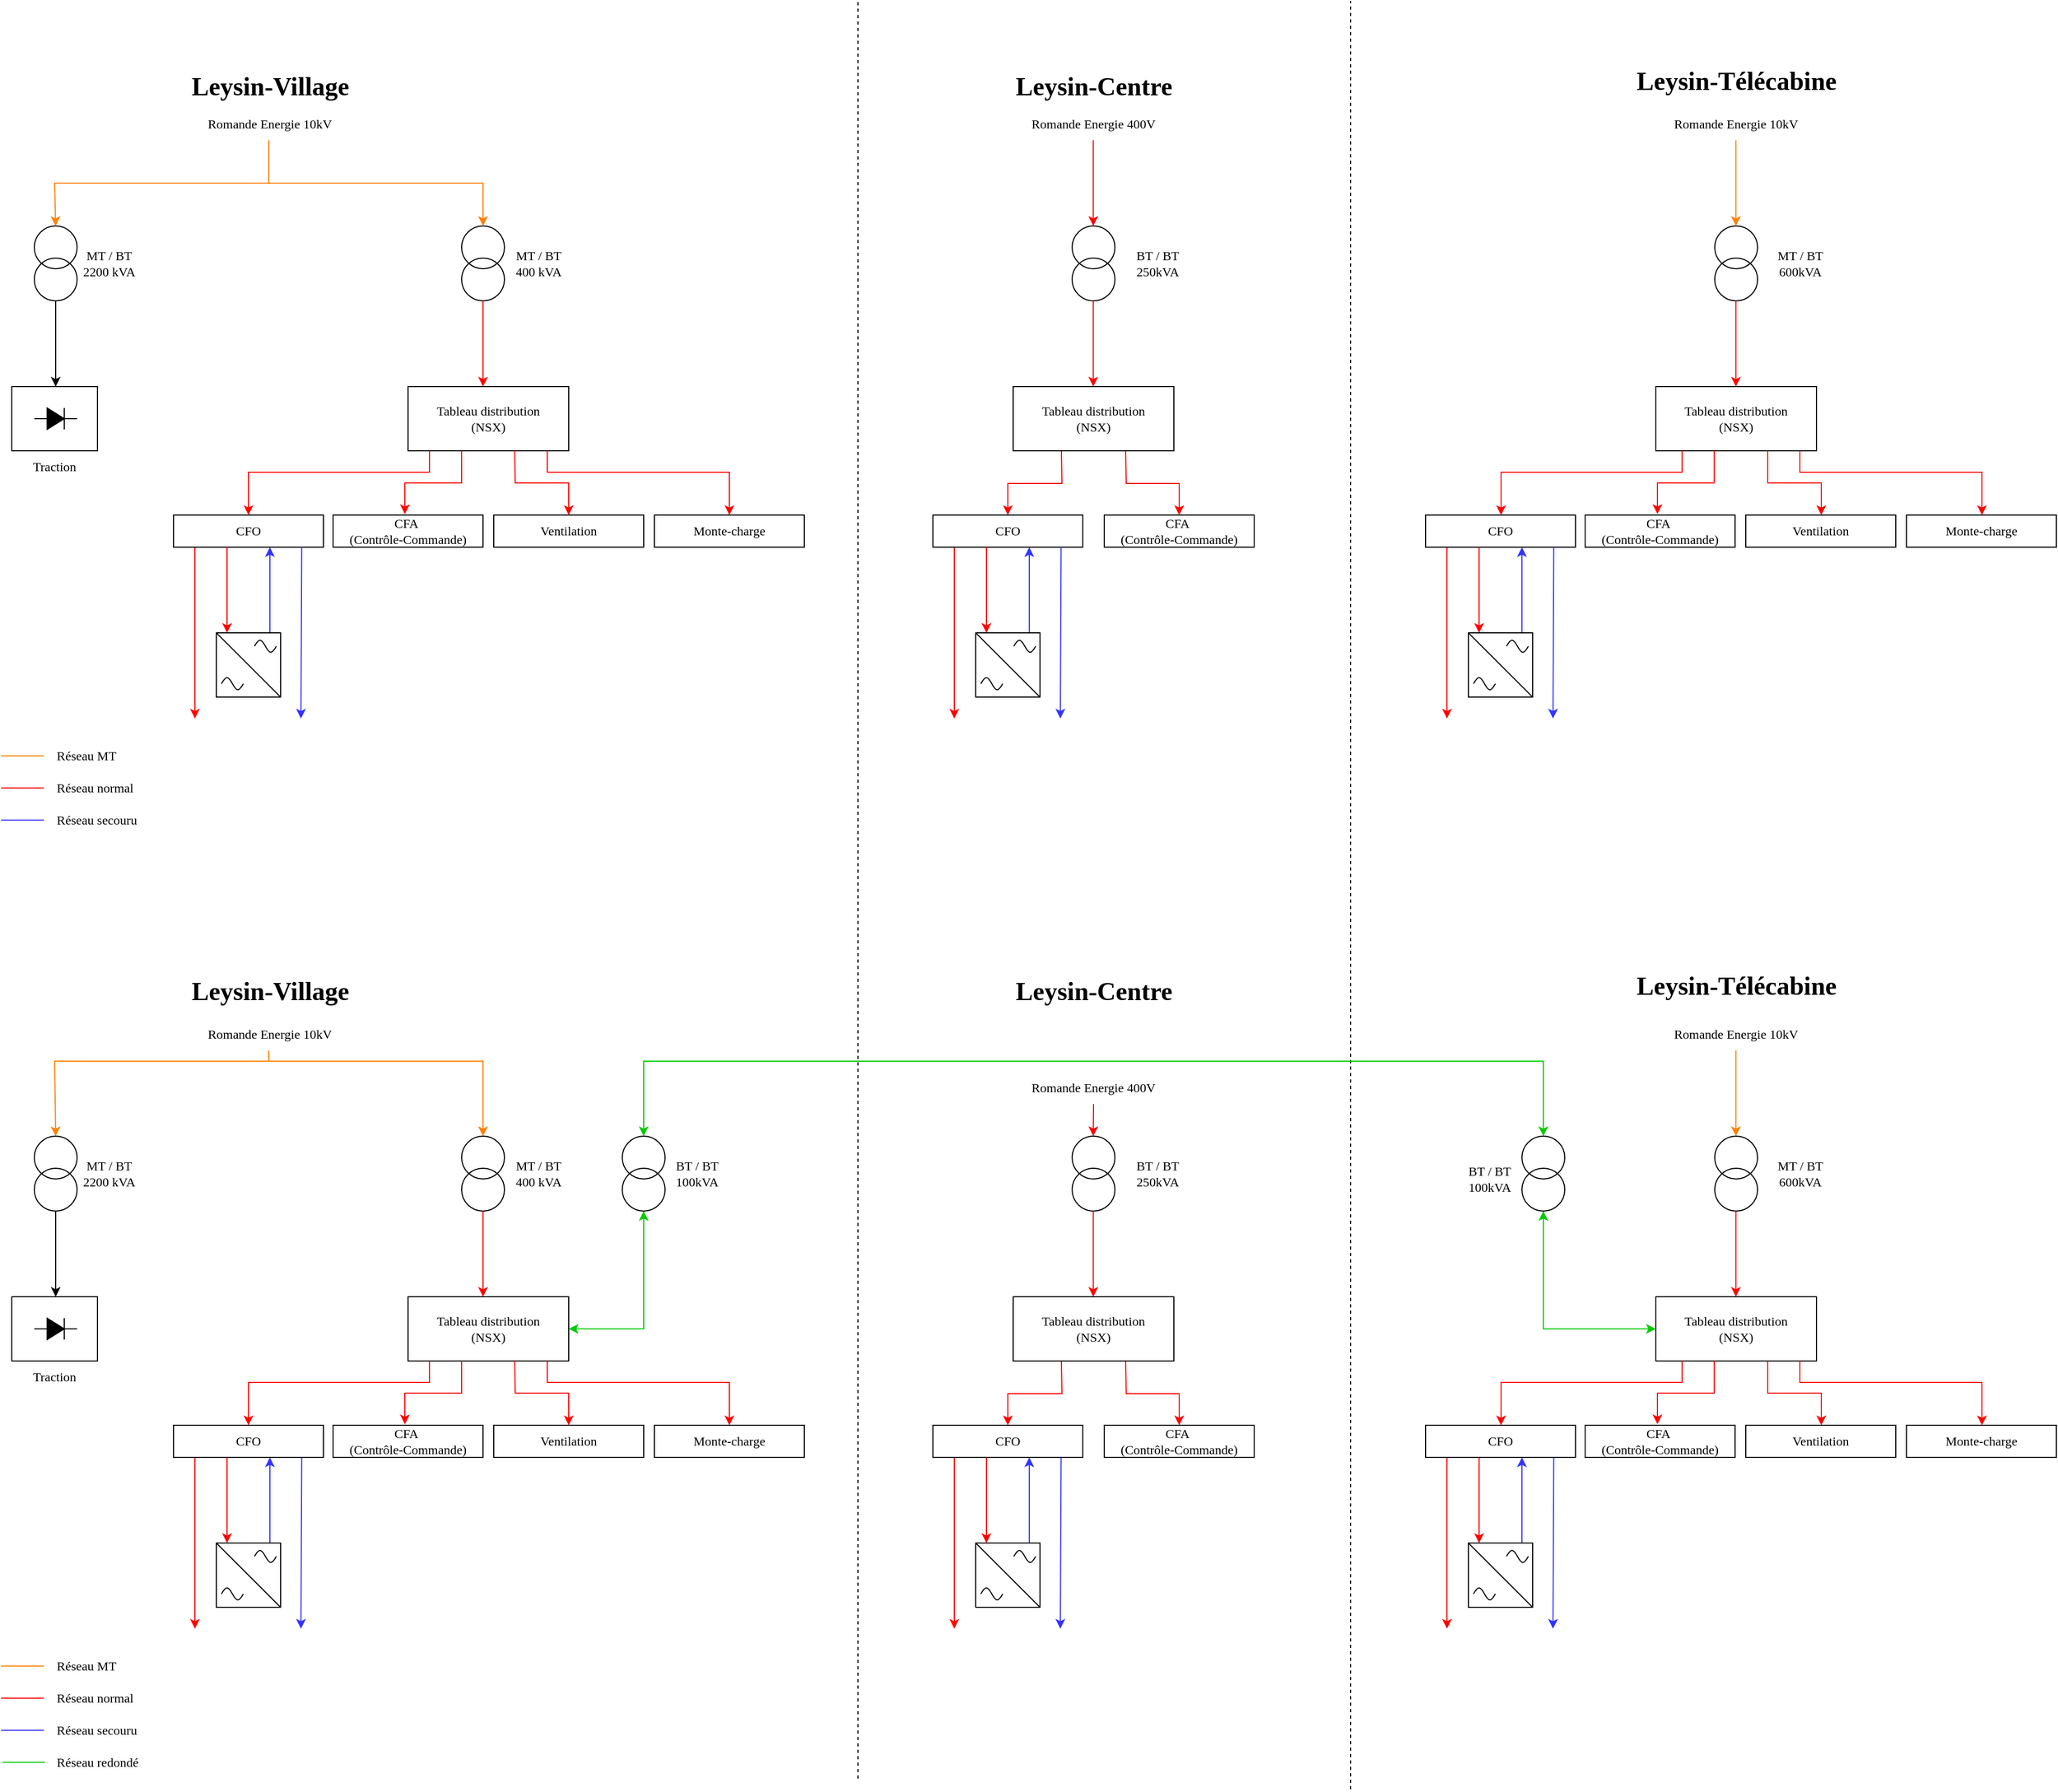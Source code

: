 <mxfile version="28.0.9">
  <diagram name="Page-1" id="7e0a89b8-554c-2b80-1dc8-d5c74ca68de4">
    <mxGraphModel dx="2946" dy="1111" grid="1" gridSize="10" guides="1" tooltips="1" connect="1" arrows="1" fold="1" page="1" pageScale="1" pageWidth="1100" pageHeight="850" background="none" math="0" shadow="0">
      <root>
        <mxCell id="0" />
        <mxCell id="1" parent="0" />
        <mxCell id="WMZSX-UWGRPnT3wiFMgN-6" value="" style="group;fontFamily=Lucida Sans;" parent="1" vertex="1" connectable="0">
          <mxGeometry x="520" y="220" width="30" height="60" as="geometry" />
        </mxCell>
        <mxCell id="WMZSX-UWGRPnT3wiFMgN-16" value="" style="group;fontFamily=Lucida Sans;" parent="WMZSX-UWGRPnT3wiFMgN-6" vertex="1" connectable="0">
          <mxGeometry x="-10" y="-10" width="40" height="70" as="geometry" />
        </mxCell>
        <mxCell id="WMZSX-UWGRPnT3wiFMgN-7" value="" style="ellipse;whiteSpace=wrap;html=1;aspect=fixed;fillColor=none;fontFamily=Lucida Sans;" parent="WMZSX-UWGRPnT3wiFMgN-16" vertex="1">
          <mxGeometry width="40" height="40" as="geometry" />
        </mxCell>
        <mxCell id="WMZSX-UWGRPnT3wiFMgN-8" value="" style="ellipse;whiteSpace=wrap;html=1;aspect=fixed;fillColor=none;fontFamily=Lucida Sans;" parent="WMZSX-UWGRPnT3wiFMgN-16" vertex="1">
          <mxGeometry y="30" width="40" height="40" as="geometry" />
        </mxCell>
        <mxCell id="WMZSX-UWGRPnT3wiFMgN-9" value="Leysin-Village" style="text;strokeColor=none;fillColor=none;html=1;fontSize=24;fontStyle=1;verticalAlign=middle;align=center;fontFamily=Lucida Sans;" parent="1" vertex="1">
          <mxGeometry x="241" y="60" width="180" height="40" as="geometry" />
        </mxCell>
        <mxCell id="WMZSX-UWGRPnT3wiFMgN-10" value="Leysin-Centre" style="text;strokeColor=none;fillColor=none;html=1;fontSize=24;fontStyle=1;verticalAlign=middle;align=center;fontFamily=Lucida Sans;" parent="1" vertex="1">
          <mxGeometry x="1010" y="60" width="180" height="40" as="geometry" />
        </mxCell>
        <mxCell id="WMZSX-UWGRPnT3wiFMgN-11" value="Leysin-Télécabine" style="text;strokeColor=none;fillColor=none;html=1;fontSize=24;fontStyle=1;verticalAlign=middle;align=center;fontFamily=Lucida Sans;" parent="1" vertex="1">
          <mxGeometry x="1580" y="55" width="240" height="40" as="geometry" />
        </mxCell>
        <mxCell id="WMZSX-UWGRPnT3wiFMgN-15" value="" style="endArrow=classic;html=1;rounded=0;strokeColor=#FF8000;fontFamily=Lucida Sans;" parent="1" edge="1">
          <mxGeometry width="50" height="50" relative="1" as="geometry">
            <mxPoint x="330" y="130" as="sourcePoint" />
            <mxPoint x="530" y="210" as="targetPoint" />
            <Array as="points">
              <mxPoint x="330" y="170" />
              <mxPoint x="530" y="170" />
            </Array>
          </mxGeometry>
        </mxCell>
        <mxCell id="WMZSX-UWGRPnT3wiFMgN-17" value="" style="group;fontFamily=Lucida Sans;" parent="1" vertex="1" connectable="0">
          <mxGeometry x="1090" y="220" width="30" height="60" as="geometry" />
        </mxCell>
        <mxCell id="WMZSX-UWGRPnT3wiFMgN-18" value="" style="group;fontFamily=Lucida Sans;" parent="WMZSX-UWGRPnT3wiFMgN-17" vertex="1" connectable="0">
          <mxGeometry x="-10" y="-10" width="40" height="70" as="geometry" />
        </mxCell>
        <mxCell id="WMZSX-UWGRPnT3wiFMgN-19" value="" style="ellipse;whiteSpace=wrap;html=1;aspect=fixed;fillColor=none;fontFamily=Lucida Sans;" parent="WMZSX-UWGRPnT3wiFMgN-18" vertex="1">
          <mxGeometry width="40" height="40" as="geometry" />
        </mxCell>
        <mxCell id="WMZSX-UWGRPnT3wiFMgN-20" value="" style="ellipse;whiteSpace=wrap;html=1;aspect=fixed;fillColor=none;fontFamily=Lucida Sans;" parent="WMZSX-UWGRPnT3wiFMgN-18" vertex="1">
          <mxGeometry y="30" width="40" height="40" as="geometry" />
        </mxCell>
        <mxCell id="WMZSX-UWGRPnT3wiFMgN-21" value="" style="group;fontFamily=Lucida Sans;" parent="1" vertex="1" connectable="0">
          <mxGeometry x="1690" y="220" width="30" height="60" as="geometry" />
        </mxCell>
        <mxCell id="WMZSX-UWGRPnT3wiFMgN-22" value="" style="group;fontFamily=Lucida Sans;" parent="WMZSX-UWGRPnT3wiFMgN-21" vertex="1" connectable="0">
          <mxGeometry x="-10" y="-10" width="40" height="70" as="geometry" />
        </mxCell>
        <mxCell id="WMZSX-UWGRPnT3wiFMgN-23" value="" style="ellipse;whiteSpace=wrap;html=1;aspect=fixed;fillColor=none;fontFamily=Lucida Sans;" parent="WMZSX-UWGRPnT3wiFMgN-22" vertex="1">
          <mxGeometry width="40" height="40" as="geometry" />
        </mxCell>
        <mxCell id="WMZSX-UWGRPnT3wiFMgN-24" value="" style="ellipse;whiteSpace=wrap;html=1;aspect=fixed;fillColor=none;fontFamily=Lucida Sans;" parent="WMZSX-UWGRPnT3wiFMgN-22" vertex="1">
          <mxGeometry y="30" width="40" height="40" as="geometry" />
        </mxCell>
        <mxCell id="WMZSX-UWGRPnT3wiFMgN-25" value="" style="endArrow=classic;html=1;rounded=0;fontColor=#FF0000;strokeColor=#FF0000;fontFamily=Lucida Sans;" parent="1" edge="1">
          <mxGeometry width="50" height="50" relative="1" as="geometry">
            <mxPoint x="1099.76" y="130" as="sourcePoint" />
            <mxPoint x="1099.76" y="210" as="targetPoint" />
          </mxGeometry>
        </mxCell>
        <mxCell id="WMZSX-UWGRPnT3wiFMgN-26" value="" style="endArrow=classic;html=1;rounded=0;strokeColor=#FF8000;fontFamily=Lucida Sans;" parent="1" edge="1">
          <mxGeometry width="50" height="50" relative="1" as="geometry">
            <mxPoint x="1699.76" y="130" as="sourcePoint" />
            <mxPoint x="1699.76" y="210" as="targetPoint" />
          </mxGeometry>
        </mxCell>
        <mxCell id="WMZSX-UWGRPnT3wiFMgN-29" value="&lt;div&gt;MT / BT&lt;/div&gt;&lt;div&gt;400 kVA&lt;/div&gt;" style="text;html=1;align=center;verticalAlign=middle;whiteSpace=wrap;rounded=0;fontFamily=Lucida Sans;" parent="1" vertex="1">
          <mxGeometry x="552" y="230" width="60" height="30" as="geometry" />
        </mxCell>
        <mxCell id="WMZSX-UWGRPnT3wiFMgN-30" value="&lt;div&gt;MT / BT&lt;/div&gt;&lt;div&gt;600kVA&lt;/div&gt;" style="text;html=1;align=center;verticalAlign=middle;whiteSpace=wrap;rounded=0;fontFamily=Lucida Sans;" parent="1" vertex="1">
          <mxGeometry x="1730" y="230" width="60" height="30" as="geometry" />
        </mxCell>
        <mxCell id="WMZSX-UWGRPnT3wiFMgN-31" value="&lt;div&gt;BT / BT&lt;/div&gt;&lt;div&gt;250kVA&lt;/div&gt;" style="text;html=1;align=center;verticalAlign=middle;whiteSpace=wrap;rounded=0;fontFamily=Lucida Sans;" parent="1" vertex="1">
          <mxGeometry x="1130" y="230" width="60" height="30" as="geometry" />
        </mxCell>
        <mxCell id="WMZSX-UWGRPnT3wiFMgN-32" value="" style="endArrow=classic;html=1;rounded=0;fontColor=#FF0000;strokeColor=#FF0000;fontFamily=Lucida Sans;" parent="1" edge="1">
          <mxGeometry width="50" height="50" relative="1" as="geometry">
            <mxPoint x="530" y="280" as="sourcePoint" />
            <mxPoint x="530" y="360" as="targetPoint" />
          </mxGeometry>
        </mxCell>
        <mxCell id="WMZSX-UWGRPnT3wiFMgN-33" value="" style="endArrow=classic;html=1;rounded=0;fontColor=#FF0000;strokeColor=#FF0000;fontFamily=Lucida Sans;" parent="1" edge="1">
          <mxGeometry width="50" height="50" relative="1" as="geometry">
            <mxPoint x="1099.76" y="280" as="sourcePoint" />
            <mxPoint x="1099.76" y="360" as="targetPoint" />
          </mxGeometry>
        </mxCell>
        <mxCell id="WMZSX-UWGRPnT3wiFMgN-34" value="" style="endArrow=classic;html=1;rounded=0;fontColor=#FF0000;strokeColor=#FF0000;fontFamily=Lucida Sans;" parent="1" edge="1">
          <mxGeometry width="50" height="50" relative="1" as="geometry">
            <mxPoint x="1699.76" y="280" as="sourcePoint" />
            <mxPoint x="1699.76" y="360" as="targetPoint" />
          </mxGeometry>
        </mxCell>
        <mxCell id="WMZSX-UWGRPnT3wiFMgN-35" value="&lt;div&gt;Tableau distribution&lt;/div&gt;&lt;div&gt;(NSX)&lt;/div&gt;" style="rounded=0;whiteSpace=wrap;html=1;fontFamily=Lucida Sans;" parent="1" vertex="1">
          <mxGeometry x="460" y="360" width="150" height="60" as="geometry" />
        </mxCell>
        <mxCell id="WMZSX-UWGRPnT3wiFMgN-90" style="edgeStyle=orthogonalEdgeStyle;rounded=0;orthogonalLoop=1;jettySize=auto;html=1;exitX=0.25;exitY=1;exitDx=0;exitDy=0;entryX=0.5;entryY=0;entryDx=0;entryDy=0;strokeColor=#FF0000;fontFamily=Lucida Sans;" parent="1" target="WMZSX-UWGRPnT3wiFMgN-80" edge="1">
          <mxGeometry relative="1" as="geometry">
            <mxPoint x="1070" y="420" as="sourcePoint" />
          </mxGeometry>
        </mxCell>
        <mxCell id="WMZSX-UWGRPnT3wiFMgN-91" style="edgeStyle=orthogonalEdgeStyle;rounded=0;orthogonalLoop=1;jettySize=auto;html=1;exitX=0.75;exitY=1;exitDx=0;exitDy=0;entryX=0.5;entryY=0;entryDx=0;entryDy=0;strokeColor=#FF0000;fontFamily=Lucida Sans;" parent="1" target="WMZSX-UWGRPnT3wiFMgN-81" edge="1">
          <mxGeometry relative="1" as="geometry">
            <mxPoint x="1130" y="420" as="sourcePoint" />
          </mxGeometry>
        </mxCell>
        <mxCell id="WMZSX-UWGRPnT3wiFMgN-38" value="" style="endArrow=classic;html=1;rounded=0;strokeColor=#FF0000;entryX=0.5;entryY=0;entryDx=0;entryDy=0;exitX=0.133;exitY=1;exitDx=0;exitDy=0;exitPerimeter=0;fontFamily=Lucida Sans;" parent="1" source="WMZSX-UWGRPnT3wiFMgN-35" target="WMZSX-UWGRPnT3wiFMgN-42" edge="1">
          <mxGeometry width="50" height="50" relative="1" as="geometry">
            <mxPoint x="460" y="410" as="sourcePoint" />
            <mxPoint x="321" y="480" as="targetPoint" />
            <Array as="points">
              <mxPoint x="480" y="440" />
              <mxPoint x="311" y="440" />
            </Array>
          </mxGeometry>
        </mxCell>
        <mxCell id="WMZSX-UWGRPnT3wiFMgN-39" value="" style="endArrow=classic;html=1;rounded=0;strokeColor=#FF0000;fontFamily=Lucida Sans;" parent="1" edge="1">
          <mxGeometry width="50" height="50" relative="1" as="geometry">
            <mxPoint x="261" y="510" as="sourcePoint" />
            <mxPoint x="261" y="670" as="targetPoint" />
          </mxGeometry>
        </mxCell>
        <mxCell id="WMZSX-UWGRPnT3wiFMgN-42" value="CFO" style="rounded=0;whiteSpace=wrap;html=1;fontFamily=Lucida Sans;" parent="1" vertex="1">
          <mxGeometry x="241" y="480" width="140" height="30" as="geometry" />
        </mxCell>
        <mxCell id="WMZSX-UWGRPnT3wiFMgN-43" value="&lt;div&gt;CFA&amp;nbsp;&lt;/div&gt;&lt;div&gt;(Contrôle-Commande)&lt;/div&gt;" style="rounded=0;whiteSpace=wrap;html=1;fontFamily=Lucida Sans;" parent="1" vertex="1">
          <mxGeometry x="390" y="480" width="140" height="30" as="geometry" />
        </mxCell>
        <mxCell id="WMZSX-UWGRPnT3wiFMgN-45" value="" style="endArrow=classic;html=1;rounded=0;strokeColor=#FF0000;fontFamily=Lucida Sans;" parent="1" edge="1">
          <mxGeometry width="50" height="50" relative="1" as="geometry">
            <mxPoint x="291" y="510" as="sourcePoint" />
            <mxPoint x="291" y="590" as="targetPoint" />
          </mxGeometry>
        </mxCell>
        <mxCell id="WMZSX-UWGRPnT3wiFMgN-46" value="" style="endArrow=classic;html=1;rounded=0;strokeColor=#3333FF;fontFamily=Lucida Sans;" parent="1" edge="1">
          <mxGeometry width="50" height="50" relative="1" as="geometry">
            <mxPoint x="360.71" y="510" as="sourcePoint" />
            <mxPoint x="360" y="670" as="targetPoint" />
          </mxGeometry>
        </mxCell>
        <mxCell id="WMZSX-UWGRPnT3wiFMgN-47" value="" style="endArrow=none;html=1;rounded=0;strokeColor=#3333FF;endFill=0;startArrow=classic;startFill=1;fontFamily=Lucida Sans;" parent="1" edge="1">
          <mxGeometry width="50" height="50" relative="1" as="geometry">
            <mxPoint x="331" y="510" as="sourcePoint" />
            <mxPoint x="331" y="590" as="targetPoint" />
          </mxGeometry>
        </mxCell>
        <mxCell id="WMZSX-UWGRPnT3wiFMgN-60" value="" style="group;fontFamily=Lucida Sans;" parent="1" vertex="1" connectable="0">
          <mxGeometry x="281" y="590" width="60" height="60" as="geometry" />
        </mxCell>
        <mxCell id="WMZSX-UWGRPnT3wiFMgN-50" value="" style="whiteSpace=wrap;html=1;aspect=fixed;fontFamily=Lucida Sans;" parent="WMZSX-UWGRPnT3wiFMgN-60" vertex="1">
          <mxGeometry width="60" height="60" as="geometry" />
        </mxCell>
        <mxCell id="WMZSX-UWGRPnT3wiFMgN-54" value="" style="pointerEvents=1;verticalLabelPosition=bottom;shadow=0;dashed=0;align=center;html=1;verticalAlign=top;shape=mxgraph.electrical.waveforms.sine_wave;fontFamily=Lucida Sans;" parent="WMZSX-UWGRPnT3wiFMgN-60" vertex="1">
          <mxGeometry x="35.6" y="5" width="20.4" height="15" as="geometry" />
        </mxCell>
        <mxCell id="WMZSX-UWGRPnT3wiFMgN-55" value="" style="pointerEvents=1;verticalLabelPosition=bottom;shadow=0;dashed=0;align=center;html=1;verticalAlign=top;shape=mxgraph.electrical.waveforms.sine_wave;fontFamily=Lucida Sans;" parent="WMZSX-UWGRPnT3wiFMgN-60" vertex="1">
          <mxGeometry x="4.8" y="40" width="20.4" height="15" as="geometry" />
        </mxCell>
        <mxCell id="WMZSX-UWGRPnT3wiFMgN-59" value="" style="endArrow=none;html=1;rounded=0;exitX=0;exitY=0;exitDx=0;exitDy=0;entryX=1;entryY=1;entryDx=0;entryDy=0;fontFamily=Lucida Sans;" parent="WMZSX-UWGRPnT3wiFMgN-60" source="WMZSX-UWGRPnT3wiFMgN-50" target="WMZSX-UWGRPnT3wiFMgN-50" edge="1">
          <mxGeometry width="50" height="50" relative="1" as="geometry">
            <mxPoint x="145" y="15" as="sourcePoint" />
            <mxPoint x="170" y="-10" as="targetPoint" />
          </mxGeometry>
        </mxCell>
        <mxCell id="WMZSX-UWGRPnT3wiFMgN-61" value="" style="group;fontFamily=Lucida Sans;" parent="1" vertex="1" connectable="0">
          <mxGeometry x="121" y="220" width="30" height="60" as="geometry" />
        </mxCell>
        <mxCell id="WMZSX-UWGRPnT3wiFMgN-62" value="" style="group;fontFamily=Lucida Sans;" parent="WMZSX-UWGRPnT3wiFMgN-61" vertex="1" connectable="0">
          <mxGeometry x="-10" y="-10" width="40" height="70" as="geometry" />
        </mxCell>
        <mxCell id="WMZSX-UWGRPnT3wiFMgN-63" value="" style="ellipse;whiteSpace=wrap;html=1;aspect=fixed;fillColor=none;fontFamily=Lucida Sans;" parent="WMZSX-UWGRPnT3wiFMgN-62" vertex="1">
          <mxGeometry width="40" height="40" as="geometry" />
        </mxCell>
        <mxCell id="WMZSX-UWGRPnT3wiFMgN-64" value="" style="ellipse;whiteSpace=wrap;html=1;aspect=fixed;fillColor=none;fontFamily=Lucida Sans;" parent="WMZSX-UWGRPnT3wiFMgN-62" vertex="1">
          <mxGeometry y="30" width="40" height="40" as="geometry" />
        </mxCell>
        <mxCell id="WMZSX-UWGRPnT3wiFMgN-67" value="" style="endArrow=classic;html=1;rounded=0;entryX=0.5;entryY=0;entryDx=0;entryDy=0;strokeColor=#FF8000;fontFamily=Lucida Sans;" parent="1" target="WMZSX-UWGRPnT3wiFMgN-63" edge="1">
          <mxGeometry width="50" height="50" relative="1" as="geometry">
            <mxPoint x="330" y="170" as="sourcePoint" />
            <mxPoint x="181" y="210" as="targetPoint" />
            <Array as="points">
              <mxPoint x="130" y="170" />
            </Array>
          </mxGeometry>
        </mxCell>
        <mxCell id="WMZSX-UWGRPnT3wiFMgN-68" value="&lt;div&gt;MT / BT&lt;/div&gt;&lt;div&gt;2200 kVA&lt;/div&gt;" style="text;html=1;align=center;verticalAlign=middle;whiteSpace=wrap;rounded=0;fontFamily=Lucida Sans;" parent="1" vertex="1">
          <mxGeometry x="151" y="230" width="60" height="30" as="geometry" />
        </mxCell>
        <mxCell id="WMZSX-UWGRPnT3wiFMgN-69" value="" style="endArrow=classic;html=1;rounded=0;fontFamily=Lucida Sans;" parent="1" edge="1">
          <mxGeometry width="50" height="50" relative="1" as="geometry">
            <mxPoint x="131" y="280" as="sourcePoint" />
            <mxPoint x="131" y="360" as="targetPoint" />
          </mxGeometry>
        </mxCell>
        <mxCell id="WMZSX-UWGRPnT3wiFMgN-71" value="" style="endArrow=classic;html=1;rounded=0;strokeColor=#FF0000;entryX=0.479;entryY=-0.03;entryDx=0;entryDy=0;entryPerimeter=0;exitX=0.333;exitY=1;exitDx=0;exitDy=0;exitPerimeter=0;fontFamily=Lucida Sans;" parent="1" source="WMZSX-UWGRPnT3wiFMgN-35" target="WMZSX-UWGRPnT3wiFMgN-43" edge="1">
          <mxGeometry width="50" height="50" relative="1" as="geometry">
            <mxPoint x="500" y="410" as="sourcePoint" />
            <mxPoint x="351" y="480" as="targetPoint" />
            <Array as="points">
              <mxPoint x="510" y="450" />
              <mxPoint x="457" y="450" />
            </Array>
          </mxGeometry>
        </mxCell>
        <mxCell id="WMZSX-UWGRPnT3wiFMgN-73" value="" style="rounded=0;whiteSpace=wrap;html=1;fontFamily=Lucida Sans;" parent="1" vertex="1">
          <mxGeometry x="90" y="360" width="80" height="60" as="geometry" />
        </mxCell>
        <mxCell id="WMZSX-UWGRPnT3wiFMgN-72" value="" style="pointerEvents=1;fillColor=strokeColor;verticalLabelPosition=bottom;shadow=0;dashed=0;align=center;html=1;verticalAlign=top;shape=mxgraph.electrical.diodes.diode;fontFamily=Lucida Sans;" parent="1" vertex="1">
          <mxGeometry x="111" y="380" width="40" height="20" as="geometry" />
        </mxCell>
        <mxCell id="WMZSX-UWGRPnT3wiFMgN-74" value="Traction" style="text;html=1;align=center;verticalAlign=middle;whiteSpace=wrap;rounded=0;fontFamily=Lucida Sans;" parent="1" vertex="1">
          <mxGeometry x="100" y="420" width="60" height="30" as="geometry" />
        </mxCell>
        <mxCell id="WMZSX-UWGRPnT3wiFMgN-75" value="Ventilation" style="rounded=0;whiteSpace=wrap;html=1;fontFamily=Lucida Sans;" parent="1" vertex="1">
          <mxGeometry x="540" y="480" width="140" height="30" as="geometry" />
        </mxCell>
        <mxCell id="WMZSX-UWGRPnT3wiFMgN-76" value="Monte-charge" style="rounded=0;whiteSpace=wrap;html=1;fontFamily=Lucida Sans;" parent="1" vertex="1">
          <mxGeometry x="690" y="480" width="140" height="30" as="geometry" />
        </mxCell>
        <mxCell id="WMZSX-UWGRPnT3wiFMgN-77" value="" style="endArrow=classic;html=1;rounded=0;strokeColor=#FF0000;entryX=0.5;entryY=0;entryDx=0;entryDy=0;exitX=0.664;exitY=0.999;exitDx=0;exitDy=0;exitPerimeter=0;fontFamily=Lucida Sans;" parent="1" source="WMZSX-UWGRPnT3wiFMgN-35" target="WMZSX-UWGRPnT3wiFMgN-75" edge="1">
          <mxGeometry width="50" height="50" relative="1" as="geometry">
            <mxPoint x="665" y="391" as="sourcePoint" />
            <mxPoint x="612" y="480" as="targetPoint" />
            <Array as="points">
              <mxPoint x="560" y="450" />
              <mxPoint x="610" y="450" />
            </Array>
          </mxGeometry>
        </mxCell>
        <mxCell id="WMZSX-UWGRPnT3wiFMgN-79" value="" style="endArrow=classic;html=1;rounded=0;strokeColor=#FF0000;fontFamily=Lucida Sans;" parent="1" edge="1">
          <mxGeometry width="50" height="50" relative="1" as="geometry">
            <mxPoint x="970" y="510" as="sourcePoint" />
            <mxPoint x="970" y="670" as="targetPoint" />
          </mxGeometry>
        </mxCell>
        <mxCell id="WMZSX-UWGRPnT3wiFMgN-80" value="CFO" style="rounded=0;whiteSpace=wrap;html=1;fontFamily=Lucida Sans;" parent="1" vertex="1">
          <mxGeometry x="950" y="480" width="140" height="30" as="geometry" />
        </mxCell>
        <mxCell id="WMZSX-UWGRPnT3wiFMgN-81" value="&lt;div&gt;CFA&amp;nbsp;&lt;/div&gt;&lt;div&gt;(Contrôle-Commande)&lt;/div&gt;" style="rounded=0;whiteSpace=wrap;html=1;fontFamily=Lucida Sans;" parent="1" vertex="1">
          <mxGeometry x="1110" y="480" width="140" height="30" as="geometry" />
        </mxCell>
        <mxCell id="WMZSX-UWGRPnT3wiFMgN-82" value="" style="endArrow=classic;html=1;rounded=0;strokeColor=#FF0000;fontFamily=Lucida Sans;" parent="1" edge="1">
          <mxGeometry width="50" height="50" relative="1" as="geometry">
            <mxPoint x="1000" y="510" as="sourcePoint" />
            <mxPoint x="1000" y="590" as="targetPoint" />
          </mxGeometry>
        </mxCell>
        <mxCell id="WMZSX-UWGRPnT3wiFMgN-83" value="" style="endArrow=classic;html=1;rounded=0;strokeColor=#3333FF;fontFamily=Lucida Sans;" parent="1" edge="1">
          <mxGeometry width="50" height="50" relative="1" as="geometry">
            <mxPoint x="1069.71" y="510" as="sourcePoint" />
            <mxPoint x="1069" y="670" as="targetPoint" />
          </mxGeometry>
        </mxCell>
        <mxCell id="WMZSX-UWGRPnT3wiFMgN-84" value="" style="endArrow=none;html=1;rounded=0;strokeColor=#3333FF;endFill=0;startArrow=classic;startFill=1;fontFamily=Lucida Sans;" parent="1" edge="1">
          <mxGeometry width="50" height="50" relative="1" as="geometry">
            <mxPoint x="1040" y="510" as="sourcePoint" />
            <mxPoint x="1040" y="590" as="targetPoint" />
          </mxGeometry>
        </mxCell>
        <mxCell id="WMZSX-UWGRPnT3wiFMgN-85" value="" style="group;fontFamily=Lucida Sans;" parent="1" vertex="1" connectable="0">
          <mxGeometry x="990" y="590" width="60" height="60" as="geometry" />
        </mxCell>
        <mxCell id="WMZSX-UWGRPnT3wiFMgN-86" value="" style="whiteSpace=wrap;html=1;aspect=fixed;fontFamily=Lucida Sans;" parent="WMZSX-UWGRPnT3wiFMgN-85" vertex="1">
          <mxGeometry width="60" height="60" as="geometry" />
        </mxCell>
        <mxCell id="WMZSX-UWGRPnT3wiFMgN-87" value="" style="pointerEvents=1;verticalLabelPosition=bottom;shadow=0;dashed=0;align=center;html=1;verticalAlign=top;shape=mxgraph.electrical.waveforms.sine_wave;fontFamily=Lucida Sans;" parent="WMZSX-UWGRPnT3wiFMgN-85" vertex="1">
          <mxGeometry x="35.6" y="5" width="20.4" height="15" as="geometry" />
        </mxCell>
        <mxCell id="WMZSX-UWGRPnT3wiFMgN-88" value="" style="pointerEvents=1;verticalLabelPosition=bottom;shadow=0;dashed=0;align=center;html=1;verticalAlign=top;shape=mxgraph.electrical.waveforms.sine_wave;fontFamily=Lucida Sans;" parent="WMZSX-UWGRPnT3wiFMgN-85" vertex="1">
          <mxGeometry x="4.8" y="40" width="20.4" height="15" as="geometry" />
        </mxCell>
        <mxCell id="WMZSX-UWGRPnT3wiFMgN-89" value="" style="endArrow=none;html=1;rounded=0;exitX=0;exitY=0;exitDx=0;exitDy=0;entryX=1;entryY=1;entryDx=0;entryDy=0;fontFamily=Lucida Sans;" parent="WMZSX-UWGRPnT3wiFMgN-85" source="WMZSX-UWGRPnT3wiFMgN-86" target="WMZSX-UWGRPnT3wiFMgN-86" edge="1">
          <mxGeometry width="50" height="50" relative="1" as="geometry">
            <mxPoint x="145" y="15" as="sourcePoint" />
            <mxPoint x="170" y="-10" as="targetPoint" />
          </mxGeometry>
        </mxCell>
        <mxCell id="WMZSX-UWGRPnT3wiFMgN-93" value="" style="endArrow=classic;html=1;rounded=0;strokeColor=#FF0000;fontFamily=Lucida Sans;" parent="1" edge="1">
          <mxGeometry width="50" height="50" relative="1" as="geometry">
            <mxPoint x="1430" y="510" as="sourcePoint" />
            <mxPoint x="1430" y="670" as="targetPoint" />
          </mxGeometry>
        </mxCell>
        <mxCell id="WMZSX-UWGRPnT3wiFMgN-94" value="CFO" style="rounded=0;whiteSpace=wrap;html=1;fontFamily=Lucida Sans;" parent="1" vertex="1">
          <mxGeometry x="1410" y="480" width="140" height="30" as="geometry" />
        </mxCell>
        <mxCell id="WMZSX-UWGRPnT3wiFMgN-95" value="&lt;div&gt;CFA&amp;nbsp;&lt;/div&gt;&lt;div&gt;(Contrôle-Commande)&lt;/div&gt;" style="rounded=0;whiteSpace=wrap;html=1;fontFamily=Lucida Sans;" parent="1" vertex="1">
          <mxGeometry x="1559" y="480" width="140" height="30" as="geometry" />
        </mxCell>
        <mxCell id="WMZSX-UWGRPnT3wiFMgN-96" value="" style="endArrow=classic;html=1;rounded=0;strokeColor=#FF0000;fontFamily=Lucida Sans;" parent="1" edge="1">
          <mxGeometry width="50" height="50" relative="1" as="geometry">
            <mxPoint x="1460" y="510" as="sourcePoint" />
            <mxPoint x="1460" y="590" as="targetPoint" />
          </mxGeometry>
        </mxCell>
        <mxCell id="WMZSX-UWGRPnT3wiFMgN-97" value="" style="endArrow=classic;html=1;rounded=0;strokeColor=#3333FF;fontFamily=Lucida Sans;" parent="1" edge="1">
          <mxGeometry width="50" height="50" relative="1" as="geometry">
            <mxPoint x="1529.71" y="510" as="sourcePoint" />
            <mxPoint x="1529" y="670" as="targetPoint" />
          </mxGeometry>
        </mxCell>
        <mxCell id="WMZSX-UWGRPnT3wiFMgN-98" value="" style="endArrow=none;html=1;rounded=0;strokeColor=#3333FF;endFill=0;startArrow=classic;startFill=1;fontFamily=Lucida Sans;" parent="1" edge="1">
          <mxGeometry width="50" height="50" relative="1" as="geometry">
            <mxPoint x="1500" y="510" as="sourcePoint" />
            <mxPoint x="1500" y="590" as="targetPoint" />
          </mxGeometry>
        </mxCell>
        <mxCell id="WMZSX-UWGRPnT3wiFMgN-99" value="" style="group;fontFamily=Lucida Sans;" parent="1" vertex="1" connectable="0">
          <mxGeometry x="1450" y="590" width="60" height="60" as="geometry" />
        </mxCell>
        <mxCell id="WMZSX-UWGRPnT3wiFMgN-100" value="" style="whiteSpace=wrap;html=1;aspect=fixed;fontFamily=Lucida Sans;" parent="WMZSX-UWGRPnT3wiFMgN-99" vertex="1">
          <mxGeometry width="60" height="60" as="geometry" />
        </mxCell>
        <mxCell id="WMZSX-UWGRPnT3wiFMgN-101" value="" style="pointerEvents=1;verticalLabelPosition=bottom;shadow=0;dashed=0;align=center;html=1;verticalAlign=top;shape=mxgraph.electrical.waveforms.sine_wave;fontFamily=Lucida Sans;" parent="WMZSX-UWGRPnT3wiFMgN-99" vertex="1">
          <mxGeometry x="35.6" y="5" width="20.4" height="15" as="geometry" />
        </mxCell>
        <mxCell id="WMZSX-UWGRPnT3wiFMgN-102" value="" style="pointerEvents=1;verticalLabelPosition=bottom;shadow=0;dashed=0;align=center;html=1;verticalAlign=top;shape=mxgraph.electrical.waveforms.sine_wave;fontFamily=Lucida Sans;" parent="WMZSX-UWGRPnT3wiFMgN-99" vertex="1">
          <mxGeometry x="4.8" y="40" width="20.4" height="15" as="geometry" />
        </mxCell>
        <mxCell id="WMZSX-UWGRPnT3wiFMgN-103" value="" style="endArrow=none;html=1;rounded=0;exitX=0;exitY=0;exitDx=0;exitDy=0;entryX=1;entryY=1;entryDx=0;entryDy=0;fontFamily=Lucida Sans;" parent="WMZSX-UWGRPnT3wiFMgN-99" source="WMZSX-UWGRPnT3wiFMgN-100" target="WMZSX-UWGRPnT3wiFMgN-100" edge="1">
          <mxGeometry width="50" height="50" relative="1" as="geometry">
            <mxPoint x="145" y="15" as="sourcePoint" />
            <mxPoint x="170" y="-10" as="targetPoint" />
          </mxGeometry>
        </mxCell>
        <mxCell id="WMZSX-UWGRPnT3wiFMgN-105" value="Ventilation" style="rounded=0;whiteSpace=wrap;html=1;fontFamily=Lucida Sans;" parent="1" vertex="1">
          <mxGeometry x="1709" y="480" width="140" height="30" as="geometry" />
        </mxCell>
        <mxCell id="WMZSX-UWGRPnT3wiFMgN-106" value="Monte-charge" style="rounded=0;whiteSpace=wrap;html=1;fontFamily=Lucida Sans;" parent="1" vertex="1">
          <mxGeometry x="1859" y="480" width="140" height="30" as="geometry" />
        </mxCell>
        <mxCell id="WMZSX-UWGRPnT3wiFMgN-109" value="" style="endArrow=classic;html=1;rounded=0;strokeColor=#FF0000;entryX=0.5;entryY=0;entryDx=0;entryDy=0;fontFamily=Lucida Sans;" parent="1" target="WMZSX-UWGRPnT3wiFMgN-76" edge="1">
          <mxGeometry width="50" height="50" relative="1" as="geometry">
            <mxPoint x="590" y="420" as="sourcePoint" />
            <mxPoint x="760" y="480" as="targetPoint" />
            <Array as="points">
              <mxPoint x="590" y="440" />
              <mxPoint x="760" y="440" />
            </Array>
          </mxGeometry>
        </mxCell>
        <mxCell id="WMZSX-UWGRPnT3wiFMgN-110" value="&lt;div&gt;Tableau distribution&lt;/div&gt;&lt;div&gt;(NSX)&lt;/div&gt;" style="rounded=0;whiteSpace=wrap;html=1;fontFamily=Lucida Sans;" parent="1" vertex="1">
          <mxGeometry x="1025" y="360" width="150" height="60" as="geometry" />
        </mxCell>
        <mxCell id="WMZSX-UWGRPnT3wiFMgN-111" value="&lt;div&gt;Tableau distribution&lt;/div&gt;&lt;div&gt;(NSX)&lt;/div&gt;" style="rounded=0;whiteSpace=wrap;html=1;fontFamily=Lucida Sans;" parent="1" vertex="1">
          <mxGeometry x="1625" y="360" width="150" height="60" as="geometry" />
        </mxCell>
        <mxCell id="WMZSX-UWGRPnT3wiFMgN-112" value="" style="endArrow=classic;html=1;rounded=0;strokeColor=#FF0000;entryX=0.5;entryY=0;entryDx=0;entryDy=0;exitX=0.133;exitY=1;exitDx=0;exitDy=0;exitPerimeter=0;fontFamily=Lucida Sans;" parent="1" edge="1">
          <mxGeometry width="50" height="50" relative="1" as="geometry">
            <mxPoint x="1649.5" y="420" as="sourcePoint" />
            <mxPoint x="1480.5" y="480" as="targetPoint" />
            <Array as="points">
              <mxPoint x="1649.5" y="440" />
              <mxPoint x="1480.5" y="440" />
            </Array>
          </mxGeometry>
        </mxCell>
        <mxCell id="WMZSX-UWGRPnT3wiFMgN-113" value="" style="endArrow=classic;html=1;rounded=0;strokeColor=#FF0000;entryX=0.479;entryY=-0.03;entryDx=0;entryDy=0;entryPerimeter=0;exitX=0.333;exitY=1;exitDx=0;exitDy=0;exitPerimeter=0;fontFamily=Lucida Sans;" parent="1" edge="1">
          <mxGeometry width="50" height="50" relative="1" as="geometry">
            <mxPoint x="1679.5" y="420" as="sourcePoint" />
            <mxPoint x="1626.5" y="479" as="targetPoint" />
            <Array as="points">
              <mxPoint x="1679.5" y="450" />
              <mxPoint x="1626.5" y="450" />
            </Array>
          </mxGeometry>
        </mxCell>
        <mxCell id="WMZSX-UWGRPnT3wiFMgN-114" value="" style="endArrow=classic;html=1;rounded=0;strokeColor=#FF0000;entryX=0.5;entryY=0;entryDx=0;entryDy=0;exitX=0.664;exitY=0.999;exitDx=0;exitDy=0;exitPerimeter=0;fontFamily=Lucida Sans;" parent="1" edge="1">
          <mxGeometry width="50" height="50" relative="1" as="geometry">
            <mxPoint x="1729.5" y="420" as="sourcePoint" />
            <mxPoint x="1779.5" y="480" as="targetPoint" />
            <Array as="points">
              <mxPoint x="1729.5" y="450" />
              <mxPoint x="1779.5" y="450" />
            </Array>
          </mxGeometry>
        </mxCell>
        <mxCell id="WMZSX-UWGRPnT3wiFMgN-115" value="" style="endArrow=classic;html=1;rounded=0;strokeColor=#FF0000;entryX=0.5;entryY=0;entryDx=0;entryDy=0;fontFamily=Lucida Sans;" parent="1" edge="1">
          <mxGeometry width="50" height="50" relative="1" as="geometry">
            <mxPoint x="1759.5" y="420" as="sourcePoint" />
            <mxPoint x="1929.5" y="480" as="targetPoint" />
            <Array as="points">
              <mxPoint x="1759.5" y="440" />
              <mxPoint x="1929.5" y="440" />
            </Array>
          </mxGeometry>
        </mxCell>
        <mxCell id="WMZSX-UWGRPnT3wiFMgN-116" value="" style="endArrow=none;html=1;rounded=0;strokeColor=#FF0000;endFill=0;fontFamily=Lucida Sans;" parent="1" edge="1">
          <mxGeometry width="50" height="50" relative="1" as="geometry">
            <mxPoint x="80" y="734.86" as="sourcePoint" />
            <mxPoint x="120" y="734.86" as="targetPoint" />
          </mxGeometry>
        </mxCell>
        <mxCell id="WMZSX-UWGRPnT3wiFMgN-117" value="&lt;div align=&quot;left&quot;&gt;Réseau normal&lt;/div&gt;" style="text;html=1;align=left;verticalAlign=middle;whiteSpace=wrap;rounded=0;fontFamily=Lucida Sans;" parent="1" vertex="1">
          <mxGeometry x="130" y="720" width="90" height="30" as="geometry" />
        </mxCell>
        <mxCell id="WMZSX-UWGRPnT3wiFMgN-118" value="" style="endArrow=none;html=1;rounded=0;strokeColor=#3333FF;endFill=0;fontFamily=Lucida Sans;" parent="1" edge="1">
          <mxGeometry width="50" height="50" relative="1" as="geometry">
            <mxPoint x="80" y="764.86" as="sourcePoint" />
            <mxPoint x="120" y="764.86" as="targetPoint" />
          </mxGeometry>
        </mxCell>
        <mxCell id="WMZSX-UWGRPnT3wiFMgN-119" value="&lt;div align=&quot;left&quot;&gt;Réseau secouru&lt;/div&gt;" style="text;html=1;align=left;verticalAlign=middle;whiteSpace=wrap;rounded=0;fontFamily=Lucida Sans;" parent="1" vertex="1">
          <mxGeometry x="130" y="750" width="90" height="30" as="geometry" />
        </mxCell>
        <mxCell id="WMZSX-UWGRPnT3wiFMgN-120" value="" style="endArrow=none;dashed=1;html=1;rounded=0;fontFamily=Lucida Sans;" parent="1" edge="1">
          <mxGeometry width="50" height="50" relative="1" as="geometry">
            <mxPoint x="880" y="1660" as="sourcePoint" />
            <mxPoint x="880" as="targetPoint" />
          </mxGeometry>
        </mxCell>
        <mxCell id="WMZSX-UWGRPnT3wiFMgN-121" value="" style="endArrow=none;dashed=1;html=1;rounded=0;fontFamily=Lucida Sans;" parent="1" edge="1">
          <mxGeometry width="50" height="50" relative="1" as="geometry">
            <mxPoint x="1340" y="1670" as="sourcePoint" />
            <mxPoint x="1340" as="targetPoint" />
          </mxGeometry>
        </mxCell>
        <mxCell id="WMZSX-UWGRPnT3wiFMgN-122" value="" style="group;fontFamily=Lucida Sans;" parent="1" vertex="1" connectable="0">
          <mxGeometry x="520" y="1070" width="30" height="60" as="geometry" />
        </mxCell>
        <mxCell id="WMZSX-UWGRPnT3wiFMgN-123" value="" style="group;fontFamily=Lucida Sans;" parent="WMZSX-UWGRPnT3wiFMgN-122" vertex="1" connectable="0">
          <mxGeometry x="-10" y="-10" width="40" height="70" as="geometry" />
        </mxCell>
        <mxCell id="WMZSX-UWGRPnT3wiFMgN-210" value="" style="group;fontFamily=Lucida Sans;" parent="WMZSX-UWGRPnT3wiFMgN-123" vertex="1" connectable="0">
          <mxGeometry width="40" height="70" as="geometry" />
        </mxCell>
        <mxCell id="WMZSX-UWGRPnT3wiFMgN-124" value="" style="ellipse;whiteSpace=wrap;html=1;aspect=fixed;fillColor=none;fontFamily=Lucida Sans;" parent="WMZSX-UWGRPnT3wiFMgN-210" vertex="1">
          <mxGeometry width="40" height="40" as="geometry" />
        </mxCell>
        <mxCell id="WMZSX-UWGRPnT3wiFMgN-125" value="" style="ellipse;whiteSpace=wrap;html=1;aspect=fixed;fillColor=none;fontFamily=Lucida Sans;" parent="WMZSX-UWGRPnT3wiFMgN-210" vertex="1">
          <mxGeometry y="30" width="40" height="40" as="geometry" />
        </mxCell>
        <mxCell id="WMZSX-UWGRPnT3wiFMgN-126" value="Leysin-Village" style="text;strokeColor=none;fillColor=none;html=1;fontSize=24;fontStyle=1;verticalAlign=middle;align=center;fontFamily=Lucida Sans;" parent="1" vertex="1">
          <mxGeometry x="241" y="905" width="180" height="40" as="geometry" />
        </mxCell>
        <mxCell id="WMZSX-UWGRPnT3wiFMgN-127" value="Leysin-Centre" style="text;strokeColor=none;fillColor=none;html=1;fontSize=24;fontStyle=1;verticalAlign=middle;align=center;fontFamily=Lucida Sans;" parent="1" vertex="1">
          <mxGeometry x="1010" y="905" width="180" height="40" as="geometry" />
        </mxCell>
        <mxCell id="WMZSX-UWGRPnT3wiFMgN-128" value="Leysin-Télécabine" style="text;strokeColor=none;fillColor=none;html=1;fontSize=24;fontStyle=1;verticalAlign=middle;align=center;fontFamily=Lucida Sans;" parent="1" vertex="1">
          <mxGeometry x="1580" y="900" width="240" height="40" as="geometry" />
        </mxCell>
        <mxCell id="WMZSX-UWGRPnT3wiFMgN-129" value="" style="endArrow=classic;html=1;rounded=0;strokeColor=#FF8000;fontFamily=Lucida Sans;" parent="1" edge="1">
          <mxGeometry width="50" height="50" relative="1" as="geometry">
            <mxPoint x="330" y="980" as="sourcePoint" />
            <mxPoint x="530" y="1060" as="targetPoint" />
            <Array as="points">
              <mxPoint x="330" y="990" />
              <mxPoint x="530" y="990" />
            </Array>
          </mxGeometry>
        </mxCell>
        <mxCell id="WMZSX-UWGRPnT3wiFMgN-130" value="" style="group;fontFamily=Lucida Sans;" parent="1" vertex="1" connectable="0">
          <mxGeometry x="1090" y="1070" width="30" height="60" as="geometry" />
        </mxCell>
        <mxCell id="WMZSX-UWGRPnT3wiFMgN-131" value="" style="group;fontFamily=Lucida Sans;" parent="WMZSX-UWGRPnT3wiFMgN-130" vertex="1" connectable="0">
          <mxGeometry x="-10" y="-10" width="40" height="70" as="geometry" />
        </mxCell>
        <mxCell id="WMZSX-UWGRPnT3wiFMgN-211" value="" style="group;fontFamily=Lucida Sans;" parent="WMZSX-UWGRPnT3wiFMgN-131" vertex="1" connectable="0">
          <mxGeometry width="40" height="70" as="geometry" />
        </mxCell>
        <mxCell id="WMZSX-UWGRPnT3wiFMgN-132" value="" style="ellipse;whiteSpace=wrap;html=1;aspect=fixed;fillColor=none;fontFamily=Lucida Sans;" parent="WMZSX-UWGRPnT3wiFMgN-211" vertex="1">
          <mxGeometry width="40" height="40" as="geometry" />
        </mxCell>
        <mxCell id="WMZSX-UWGRPnT3wiFMgN-133" value="" style="ellipse;whiteSpace=wrap;html=1;aspect=fixed;fillColor=none;fontFamily=Lucida Sans;" parent="WMZSX-UWGRPnT3wiFMgN-211" vertex="1">
          <mxGeometry y="30" width="40" height="40" as="geometry" />
        </mxCell>
        <mxCell id="WMZSX-UWGRPnT3wiFMgN-134" value="" style="group;fontFamily=Lucida Sans;" parent="1" vertex="1" connectable="0">
          <mxGeometry x="1690" y="1070" width="30" height="60" as="geometry" />
        </mxCell>
        <mxCell id="WMZSX-UWGRPnT3wiFMgN-135" value="" style="group;fontFamily=Lucida Sans;" parent="WMZSX-UWGRPnT3wiFMgN-134" vertex="1" connectable="0">
          <mxGeometry x="-10" y="-10" width="40" height="70" as="geometry" />
        </mxCell>
        <mxCell id="WMZSX-UWGRPnT3wiFMgN-136" value="" style="ellipse;whiteSpace=wrap;html=1;aspect=fixed;fillColor=none;fontFamily=Lucida Sans;" parent="WMZSX-UWGRPnT3wiFMgN-135" vertex="1">
          <mxGeometry width="40" height="40" as="geometry" />
        </mxCell>
        <mxCell id="WMZSX-UWGRPnT3wiFMgN-137" value="" style="ellipse;whiteSpace=wrap;html=1;aspect=fixed;fillColor=none;fontFamily=Lucida Sans;" parent="WMZSX-UWGRPnT3wiFMgN-135" vertex="1">
          <mxGeometry y="30" width="40" height="40" as="geometry" />
        </mxCell>
        <mxCell id="WMZSX-UWGRPnT3wiFMgN-138" value="" style="endArrow=classic;html=1;rounded=0;exitX=0.5;exitY=1;exitDx=0;exitDy=0;fontColor=#FF0000;strokeColor=#FF0000;fontFamily=Lucida Sans;" parent="1" source="WMZSX-UWGRPnT3wiFMgN-230" edge="1">
          <mxGeometry width="50" height="50" relative="1" as="geometry">
            <mxPoint x="1100" y="1020" as="sourcePoint" />
            <mxPoint x="1099.76" y="1060" as="targetPoint" />
          </mxGeometry>
        </mxCell>
        <mxCell id="WMZSX-UWGRPnT3wiFMgN-139" value="" style="endArrow=classic;html=1;rounded=0;strokeColor=#FF8000;fontFamily=Lucida Sans;" parent="1" edge="1">
          <mxGeometry width="50" height="50" relative="1" as="geometry">
            <mxPoint x="1699.76" y="980" as="sourcePoint" />
            <mxPoint x="1699.76" y="1060" as="targetPoint" />
          </mxGeometry>
        </mxCell>
        <mxCell id="WMZSX-UWGRPnT3wiFMgN-140" value="&lt;div&gt;MT / BT&lt;/div&gt;&lt;div&gt;400 kVA&lt;/div&gt;" style="text;html=1;align=center;verticalAlign=middle;whiteSpace=wrap;rounded=0;fontFamily=Lucida Sans;" parent="1" vertex="1">
          <mxGeometry x="552" y="1080" width="60" height="30" as="geometry" />
        </mxCell>
        <mxCell id="WMZSX-UWGRPnT3wiFMgN-141" value="&lt;div&gt;MT / BT&lt;/div&gt;&lt;div&gt;600kVA&lt;/div&gt;" style="text;html=1;align=center;verticalAlign=middle;whiteSpace=wrap;rounded=0;fontFamily=Lucida Sans;" parent="1" vertex="1">
          <mxGeometry x="1730" y="1080" width="60" height="30" as="geometry" />
        </mxCell>
        <mxCell id="WMZSX-UWGRPnT3wiFMgN-142" value="&lt;div&gt;BT / BT&lt;/div&gt;&lt;div&gt;250kVA&lt;/div&gt;" style="text;html=1;align=center;verticalAlign=middle;whiteSpace=wrap;rounded=0;fontFamily=Lucida Sans;" parent="1" vertex="1">
          <mxGeometry x="1130" y="1080" width="60" height="30" as="geometry" />
        </mxCell>
        <mxCell id="WMZSX-UWGRPnT3wiFMgN-143" value="" style="endArrow=classic;html=1;rounded=0;fontColor=#FF0000;strokeColor=#FF0000;fontFamily=Lucida Sans;" parent="1" edge="1">
          <mxGeometry width="50" height="50" relative="1" as="geometry">
            <mxPoint x="530" y="1130" as="sourcePoint" />
            <mxPoint x="530" y="1210" as="targetPoint" />
          </mxGeometry>
        </mxCell>
        <mxCell id="WMZSX-UWGRPnT3wiFMgN-144" value="" style="endArrow=classic;html=1;rounded=0;fontColor=#FF0000;strokeColor=#FF0000;fontFamily=Lucida Sans;" parent="1" edge="1">
          <mxGeometry width="50" height="50" relative="1" as="geometry">
            <mxPoint x="1099.76" y="1130" as="sourcePoint" />
            <mxPoint x="1099.76" y="1210" as="targetPoint" />
          </mxGeometry>
        </mxCell>
        <mxCell id="WMZSX-UWGRPnT3wiFMgN-145" value="" style="endArrow=classic;html=1;rounded=0;fontColor=#FF0000;strokeColor=#FF0000;fontFamily=Lucida Sans;" parent="1" edge="1">
          <mxGeometry width="50" height="50" relative="1" as="geometry">
            <mxPoint x="1699.76" y="1130" as="sourcePoint" />
            <mxPoint x="1699.76" y="1210" as="targetPoint" />
          </mxGeometry>
        </mxCell>
        <mxCell id="WMZSX-UWGRPnT3wiFMgN-221" style="edgeStyle=orthogonalEdgeStyle;rounded=0;orthogonalLoop=1;jettySize=auto;html=1;exitX=1;exitY=0.5;exitDx=0;exitDy=0;entryX=0.5;entryY=1;entryDx=0;entryDy=0;strokeColor=#00CC00;endArrow=classic;endFill=1;startArrow=classic;startFill=1;fontFamily=Lucida Sans;" parent="1" source="WMZSX-UWGRPnT3wiFMgN-146" target="WMZSX-UWGRPnT3wiFMgN-220" edge="1">
          <mxGeometry relative="1" as="geometry">
            <mxPoint x="670" y="1130" as="targetPoint" />
            <Array as="points">
              <mxPoint x="680" y="1240" />
            </Array>
          </mxGeometry>
        </mxCell>
        <mxCell id="WMZSX-UWGRPnT3wiFMgN-146" value="&lt;div&gt;Tableau distribution&lt;/div&gt;&lt;div&gt;(NSX)&lt;/div&gt;" style="rounded=0;whiteSpace=wrap;html=1;fontFamily=Lucida Sans;" parent="1" vertex="1">
          <mxGeometry x="460" y="1210" width="150" height="60" as="geometry" />
        </mxCell>
        <mxCell id="WMZSX-UWGRPnT3wiFMgN-147" style="edgeStyle=orthogonalEdgeStyle;rounded=0;orthogonalLoop=1;jettySize=auto;html=1;exitX=0.25;exitY=1;exitDx=0;exitDy=0;entryX=0.5;entryY=0;entryDx=0;entryDy=0;strokeColor=#FF0000;fontFamily=Lucida Sans;" parent="1" target="WMZSX-UWGRPnT3wiFMgN-176" edge="1">
          <mxGeometry relative="1" as="geometry">
            <mxPoint x="1070" y="1270" as="sourcePoint" />
          </mxGeometry>
        </mxCell>
        <mxCell id="WMZSX-UWGRPnT3wiFMgN-148" style="edgeStyle=orthogonalEdgeStyle;rounded=0;orthogonalLoop=1;jettySize=auto;html=1;exitX=0.75;exitY=1;exitDx=0;exitDy=0;entryX=0.5;entryY=0;entryDx=0;entryDy=0;strokeColor=#FF0000;fontFamily=Lucida Sans;" parent="1" target="WMZSX-UWGRPnT3wiFMgN-177" edge="1">
          <mxGeometry relative="1" as="geometry">
            <mxPoint x="1130" y="1270" as="sourcePoint" />
          </mxGeometry>
        </mxCell>
        <mxCell id="WMZSX-UWGRPnT3wiFMgN-149" value="" style="endArrow=classic;html=1;rounded=0;strokeColor=#FF0000;entryX=0.5;entryY=0;entryDx=0;entryDy=0;exitX=0.133;exitY=1;exitDx=0;exitDy=0;exitPerimeter=0;fontFamily=Lucida Sans;" parent="1" source="WMZSX-UWGRPnT3wiFMgN-146" target="WMZSX-UWGRPnT3wiFMgN-151" edge="1">
          <mxGeometry width="50" height="50" relative="1" as="geometry">
            <mxPoint x="460" y="1260" as="sourcePoint" />
            <mxPoint x="321" y="1330" as="targetPoint" />
            <Array as="points">
              <mxPoint x="480" y="1290" />
              <mxPoint x="311" y="1290" />
            </Array>
          </mxGeometry>
        </mxCell>
        <mxCell id="WMZSX-UWGRPnT3wiFMgN-150" value="" style="endArrow=classic;html=1;rounded=0;strokeColor=#FF0000;fontFamily=Lucida Sans;" parent="1" edge="1">
          <mxGeometry width="50" height="50" relative="1" as="geometry">
            <mxPoint x="261" y="1360" as="sourcePoint" />
            <mxPoint x="261" y="1520" as="targetPoint" />
          </mxGeometry>
        </mxCell>
        <mxCell id="WMZSX-UWGRPnT3wiFMgN-151" value="CFO" style="rounded=0;whiteSpace=wrap;html=1;fontFamily=Lucida Sans;" parent="1" vertex="1">
          <mxGeometry x="241" y="1330" width="140" height="30" as="geometry" />
        </mxCell>
        <mxCell id="WMZSX-UWGRPnT3wiFMgN-152" value="&lt;div&gt;CFA&amp;nbsp;&lt;/div&gt;&lt;div&gt;(Contrôle-Commande)&lt;/div&gt;" style="rounded=0;whiteSpace=wrap;html=1;fontFamily=Lucida Sans;" parent="1" vertex="1">
          <mxGeometry x="390" y="1330" width="140" height="30" as="geometry" />
        </mxCell>
        <mxCell id="WMZSX-UWGRPnT3wiFMgN-153" value="" style="endArrow=classic;html=1;rounded=0;strokeColor=#FF0000;fontFamily=Lucida Sans;" parent="1" edge="1">
          <mxGeometry width="50" height="50" relative="1" as="geometry">
            <mxPoint x="291" y="1360" as="sourcePoint" />
            <mxPoint x="291" y="1440" as="targetPoint" />
          </mxGeometry>
        </mxCell>
        <mxCell id="WMZSX-UWGRPnT3wiFMgN-154" value="" style="endArrow=classic;html=1;rounded=0;strokeColor=#3333FF;fontFamily=Lucida Sans;" parent="1" edge="1">
          <mxGeometry width="50" height="50" relative="1" as="geometry">
            <mxPoint x="360.71" y="1360" as="sourcePoint" />
            <mxPoint x="360" y="1520" as="targetPoint" />
          </mxGeometry>
        </mxCell>
        <mxCell id="WMZSX-UWGRPnT3wiFMgN-155" value="" style="endArrow=none;html=1;rounded=0;strokeColor=#3333FF;endFill=0;startArrow=classic;startFill=1;fontFamily=Lucida Sans;" parent="1" edge="1">
          <mxGeometry width="50" height="50" relative="1" as="geometry">
            <mxPoint x="331" y="1360" as="sourcePoint" />
            <mxPoint x="331" y="1440" as="targetPoint" />
          </mxGeometry>
        </mxCell>
        <mxCell id="WMZSX-UWGRPnT3wiFMgN-156" value="" style="group;fontFamily=Lucida Sans;" parent="1" vertex="1" connectable="0">
          <mxGeometry x="281" y="1440" width="60" height="60" as="geometry" />
        </mxCell>
        <mxCell id="WMZSX-UWGRPnT3wiFMgN-157" value="" style="whiteSpace=wrap;html=1;aspect=fixed;fontFamily=Lucida Sans;" parent="WMZSX-UWGRPnT3wiFMgN-156" vertex="1">
          <mxGeometry width="60" height="60" as="geometry" />
        </mxCell>
        <mxCell id="WMZSX-UWGRPnT3wiFMgN-158" value="" style="pointerEvents=1;verticalLabelPosition=bottom;shadow=0;dashed=0;align=center;html=1;verticalAlign=top;shape=mxgraph.electrical.waveforms.sine_wave;fontFamily=Lucida Sans;" parent="WMZSX-UWGRPnT3wiFMgN-156" vertex="1">
          <mxGeometry x="35.6" y="5" width="20.4" height="15" as="geometry" />
        </mxCell>
        <mxCell id="WMZSX-UWGRPnT3wiFMgN-159" value="" style="pointerEvents=1;verticalLabelPosition=bottom;shadow=0;dashed=0;align=center;html=1;verticalAlign=top;shape=mxgraph.electrical.waveforms.sine_wave;fontFamily=Lucida Sans;" parent="WMZSX-UWGRPnT3wiFMgN-156" vertex="1">
          <mxGeometry x="4.8" y="40" width="20.4" height="15" as="geometry" />
        </mxCell>
        <mxCell id="WMZSX-UWGRPnT3wiFMgN-160" value="" style="endArrow=none;html=1;rounded=0;exitX=0;exitY=0;exitDx=0;exitDy=0;entryX=1;entryY=1;entryDx=0;entryDy=0;fontFamily=Lucida Sans;" parent="WMZSX-UWGRPnT3wiFMgN-156" source="WMZSX-UWGRPnT3wiFMgN-157" target="WMZSX-UWGRPnT3wiFMgN-157" edge="1">
          <mxGeometry width="50" height="50" relative="1" as="geometry">
            <mxPoint x="145" y="15" as="sourcePoint" />
            <mxPoint x="170" y="-10" as="targetPoint" />
          </mxGeometry>
        </mxCell>
        <mxCell id="WMZSX-UWGRPnT3wiFMgN-161" value="" style="group;fontFamily=Lucida Sans;" parent="1" vertex="1" connectable="0">
          <mxGeometry x="121" y="1070" width="30" height="60" as="geometry" />
        </mxCell>
        <mxCell id="WMZSX-UWGRPnT3wiFMgN-162" value="" style="group;fontFamily=Lucida Sans;" parent="WMZSX-UWGRPnT3wiFMgN-161" vertex="1" connectable="0">
          <mxGeometry x="-10" y="-10" width="40" height="70" as="geometry" />
        </mxCell>
        <mxCell id="WMZSX-UWGRPnT3wiFMgN-163" value="" style="ellipse;whiteSpace=wrap;html=1;aspect=fixed;fillColor=none;fontFamily=Lucida Sans;" parent="WMZSX-UWGRPnT3wiFMgN-162" vertex="1">
          <mxGeometry width="40" height="40" as="geometry" />
        </mxCell>
        <mxCell id="WMZSX-UWGRPnT3wiFMgN-164" value="" style="ellipse;whiteSpace=wrap;html=1;aspect=fixed;fillColor=none;fontFamily=Lucida Sans;" parent="WMZSX-UWGRPnT3wiFMgN-162" vertex="1">
          <mxGeometry y="30" width="40" height="40" as="geometry" />
        </mxCell>
        <mxCell id="WMZSX-UWGRPnT3wiFMgN-165" value="" style="endArrow=classic;html=1;rounded=0;entryX=0.5;entryY=0;entryDx=0;entryDy=0;strokeColor=#FF8000;fontFamily=Lucida Sans;" parent="1" target="WMZSX-UWGRPnT3wiFMgN-163" edge="1">
          <mxGeometry width="50" height="50" relative="1" as="geometry">
            <mxPoint x="330" y="990" as="sourcePoint" />
            <mxPoint x="181" y="1060" as="targetPoint" />
            <Array as="points">
              <mxPoint x="130" y="990" />
            </Array>
          </mxGeometry>
        </mxCell>
        <mxCell id="WMZSX-UWGRPnT3wiFMgN-166" value="&lt;div&gt;MT / BT&lt;/div&gt;&lt;div&gt;2200 kVA&lt;/div&gt;" style="text;html=1;align=center;verticalAlign=middle;whiteSpace=wrap;rounded=0;fontFamily=Lucida Sans;" parent="1" vertex="1">
          <mxGeometry x="151" y="1080" width="60" height="30" as="geometry" />
        </mxCell>
        <mxCell id="WMZSX-UWGRPnT3wiFMgN-167" value="" style="endArrow=classic;html=1;rounded=0;fontFamily=Lucida Sans;" parent="1" edge="1">
          <mxGeometry width="50" height="50" relative="1" as="geometry">
            <mxPoint x="131" y="1130" as="sourcePoint" />
            <mxPoint x="131" y="1210" as="targetPoint" />
          </mxGeometry>
        </mxCell>
        <mxCell id="WMZSX-UWGRPnT3wiFMgN-168" value="" style="endArrow=classic;html=1;rounded=0;strokeColor=#FF0000;entryX=0.479;entryY=-0.03;entryDx=0;entryDy=0;entryPerimeter=0;exitX=0.333;exitY=1;exitDx=0;exitDy=0;exitPerimeter=0;fontFamily=Lucida Sans;" parent="1" source="WMZSX-UWGRPnT3wiFMgN-146" target="WMZSX-UWGRPnT3wiFMgN-152" edge="1">
          <mxGeometry width="50" height="50" relative="1" as="geometry">
            <mxPoint x="500" y="1260" as="sourcePoint" />
            <mxPoint x="351" y="1330" as="targetPoint" />
            <Array as="points">
              <mxPoint x="510" y="1300" />
              <mxPoint x="457" y="1300" />
            </Array>
          </mxGeometry>
        </mxCell>
        <mxCell id="WMZSX-UWGRPnT3wiFMgN-169" value="" style="rounded=0;whiteSpace=wrap;html=1;fontFamily=Lucida Sans;" parent="1" vertex="1">
          <mxGeometry x="90" y="1210" width="80" height="60" as="geometry" />
        </mxCell>
        <mxCell id="WMZSX-UWGRPnT3wiFMgN-170" value="" style="pointerEvents=1;fillColor=strokeColor;verticalLabelPosition=bottom;shadow=0;dashed=0;align=center;html=1;verticalAlign=top;shape=mxgraph.electrical.diodes.diode;fontFamily=Lucida Sans;" parent="1" vertex="1">
          <mxGeometry x="111" y="1230" width="40" height="20" as="geometry" />
        </mxCell>
        <mxCell id="WMZSX-UWGRPnT3wiFMgN-171" value="Traction" style="text;html=1;align=center;verticalAlign=middle;whiteSpace=wrap;rounded=0;fontFamily=Lucida Sans;" parent="1" vertex="1">
          <mxGeometry x="100" y="1270" width="60" height="30" as="geometry" />
        </mxCell>
        <mxCell id="WMZSX-UWGRPnT3wiFMgN-172" value="Ventilation" style="rounded=0;whiteSpace=wrap;html=1;fontFamily=Lucida Sans;" parent="1" vertex="1">
          <mxGeometry x="540" y="1330" width="140" height="30" as="geometry" />
        </mxCell>
        <mxCell id="WMZSX-UWGRPnT3wiFMgN-173" value="Monte-charge" style="rounded=0;whiteSpace=wrap;html=1;fontFamily=Lucida Sans;" parent="1" vertex="1">
          <mxGeometry x="690" y="1330" width="140" height="30" as="geometry" />
        </mxCell>
        <mxCell id="WMZSX-UWGRPnT3wiFMgN-174" value="" style="endArrow=classic;html=1;rounded=0;strokeColor=#FF0000;entryX=0.5;entryY=0;entryDx=0;entryDy=0;exitX=0.664;exitY=0.999;exitDx=0;exitDy=0;exitPerimeter=0;fontFamily=Lucida Sans;" parent="1" source="WMZSX-UWGRPnT3wiFMgN-146" target="WMZSX-UWGRPnT3wiFMgN-172" edge="1">
          <mxGeometry width="50" height="50" relative="1" as="geometry">
            <mxPoint x="665" y="1241" as="sourcePoint" />
            <mxPoint x="612" y="1330" as="targetPoint" />
            <Array as="points">
              <mxPoint x="560" y="1300" />
              <mxPoint x="610" y="1300" />
            </Array>
          </mxGeometry>
        </mxCell>
        <mxCell id="WMZSX-UWGRPnT3wiFMgN-175" value="" style="endArrow=classic;html=1;rounded=0;strokeColor=#FF0000;fontFamily=Lucida Sans;" parent="1" edge="1">
          <mxGeometry width="50" height="50" relative="1" as="geometry">
            <mxPoint x="970" y="1360" as="sourcePoint" />
            <mxPoint x="970" y="1520" as="targetPoint" />
          </mxGeometry>
        </mxCell>
        <mxCell id="WMZSX-UWGRPnT3wiFMgN-176" value="CFO" style="rounded=0;whiteSpace=wrap;html=1;fontFamily=Lucida Sans;" parent="1" vertex="1">
          <mxGeometry x="950" y="1330" width="140" height="30" as="geometry" />
        </mxCell>
        <mxCell id="WMZSX-UWGRPnT3wiFMgN-177" value="&lt;div&gt;CFA&amp;nbsp;&lt;/div&gt;&lt;div&gt;(Contrôle-Commande)&lt;/div&gt;" style="rounded=0;whiteSpace=wrap;html=1;fontFamily=Lucida Sans;" parent="1" vertex="1">
          <mxGeometry x="1110" y="1330" width="140" height="30" as="geometry" />
        </mxCell>
        <mxCell id="WMZSX-UWGRPnT3wiFMgN-178" value="" style="endArrow=classic;html=1;rounded=0;strokeColor=#FF0000;fontFamily=Lucida Sans;" parent="1" edge="1">
          <mxGeometry width="50" height="50" relative="1" as="geometry">
            <mxPoint x="1000" y="1360" as="sourcePoint" />
            <mxPoint x="1000" y="1440" as="targetPoint" />
          </mxGeometry>
        </mxCell>
        <mxCell id="WMZSX-UWGRPnT3wiFMgN-179" value="" style="endArrow=classic;html=1;rounded=0;strokeColor=#3333FF;fontFamily=Lucida Sans;" parent="1" edge="1">
          <mxGeometry width="50" height="50" relative="1" as="geometry">
            <mxPoint x="1069.71" y="1360" as="sourcePoint" />
            <mxPoint x="1069" y="1520" as="targetPoint" />
          </mxGeometry>
        </mxCell>
        <mxCell id="WMZSX-UWGRPnT3wiFMgN-180" value="" style="endArrow=none;html=1;rounded=0;strokeColor=#3333FF;endFill=0;startArrow=classic;startFill=1;fontFamily=Lucida Sans;" parent="1" edge="1">
          <mxGeometry width="50" height="50" relative="1" as="geometry">
            <mxPoint x="1040" y="1360" as="sourcePoint" />
            <mxPoint x="1040" y="1440" as="targetPoint" />
          </mxGeometry>
        </mxCell>
        <mxCell id="WMZSX-UWGRPnT3wiFMgN-181" value="" style="group;fontFamily=Lucida Sans;" parent="1" vertex="1" connectable="0">
          <mxGeometry x="990" y="1440" width="60" height="60" as="geometry" />
        </mxCell>
        <mxCell id="WMZSX-UWGRPnT3wiFMgN-182" value="" style="whiteSpace=wrap;html=1;aspect=fixed;fontFamily=Lucida Sans;" parent="WMZSX-UWGRPnT3wiFMgN-181" vertex="1">
          <mxGeometry width="60" height="60" as="geometry" />
        </mxCell>
        <mxCell id="WMZSX-UWGRPnT3wiFMgN-183" value="" style="pointerEvents=1;verticalLabelPosition=bottom;shadow=0;dashed=0;align=center;html=1;verticalAlign=top;shape=mxgraph.electrical.waveforms.sine_wave;fontFamily=Lucida Sans;" parent="WMZSX-UWGRPnT3wiFMgN-181" vertex="1">
          <mxGeometry x="35.6" y="5" width="20.4" height="15" as="geometry" />
        </mxCell>
        <mxCell id="WMZSX-UWGRPnT3wiFMgN-184" value="" style="pointerEvents=1;verticalLabelPosition=bottom;shadow=0;dashed=0;align=center;html=1;verticalAlign=top;shape=mxgraph.electrical.waveforms.sine_wave;fontFamily=Lucida Sans;" parent="WMZSX-UWGRPnT3wiFMgN-181" vertex="1">
          <mxGeometry x="4.8" y="40" width="20.4" height="15" as="geometry" />
        </mxCell>
        <mxCell id="WMZSX-UWGRPnT3wiFMgN-185" value="" style="endArrow=none;html=1;rounded=0;exitX=0;exitY=0;exitDx=0;exitDy=0;entryX=1;entryY=1;entryDx=0;entryDy=0;fontFamily=Lucida Sans;" parent="WMZSX-UWGRPnT3wiFMgN-181" source="WMZSX-UWGRPnT3wiFMgN-182" target="WMZSX-UWGRPnT3wiFMgN-182" edge="1">
          <mxGeometry width="50" height="50" relative="1" as="geometry">
            <mxPoint x="145" y="15" as="sourcePoint" />
            <mxPoint x="170" y="-10" as="targetPoint" />
          </mxGeometry>
        </mxCell>
        <mxCell id="WMZSX-UWGRPnT3wiFMgN-186" value="" style="endArrow=classic;html=1;rounded=0;strokeColor=#FF0000;fontFamily=Lucida Sans;" parent="1" edge="1">
          <mxGeometry width="50" height="50" relative="1" as="geometry">
            <mxPoint x="1430" y="1360" as="sourcePoint" />
            <mxPoint x="1430" y="1520" as="targetPoint" />
          </mxGeometry>
        </mxCell>
        <mxCell id="WMZSX-UWGRPnT3wiFMgN-187" value="CFO" style="rounded=0;whiteSpace=wrap;html=1;fontFamily=Lucida Sans;" parent="1" vertex="1">
          <mxGeometry x="1410" y="1330" width="140" height="30" as="geometry" />
        </mxCell>
        <mxCell id="WMZSX-UWGRPnT3wiFMgN-188" value="&lt;div&gt;CFA&amp;nbsp;&lt;/div&gt;&lt;div&gt;(Contrôle-Commande)&lt;/div&gt;" style="rounded=0;whiteSpace=wrap;html=1;fontFamily=Lucida Sans;" parent="1" vertex="1">
          <mxGeometry x="1559" y="1330" width="140" height="30" as="geometry" />
        </mxCell>
        <mxCell id="WMZSX-UWGRPnT3wiFMgN-189" value="" style="endArrow=classic;html=1;rounded=0;strokeColor=#FF0000;fontFamily=Lucida Sans;" parent="1" edge="1">
          <mxGeometry width="50" height="50" relative="1" as="geometry">
            <mxPoint x="1460" y="1360" as="sourcePoint" />
            <mxPoint x="1460" y="1440" as="targetPoint" />
          </mxGeometry>
        </mxCell>
        <mxCell id="WMZSX-UWGRPnT3wiFMgN-190" value="" style="endArrow=classic;html=1;rounded=0;strokeColor=#3333FF;fontFamily=Lucida Sans;" parent="1" edge="1">
          <mxGeometry width="50" height="50" relative="1" as="geometry">
            <mxPoint x="1529.71" y="1360" as="sourcePoint" />
            <mxPoint x="1529" y="1520" as="targetPoint" />
          </mxGeometry>
        </mxCell>
        <mxCell id="WMZSX-UWGRPnT3wiFMgN-191" value="" style="endArrow=none;html=1;rounded=0;strokeColor=#3333FF;endFill=0;startArrow=classic;startFill=1;fontFamily=Lucida Sans;" parent="1" edge="1">
          <mxGeometry width="50" height="50" relative="1" as="geometry">
            <mxPoint x="1500" y="1360" as="sourcePoint" />
            <mxPoint x="1500" y="1440" as="targetPoint" />
          </mxGeometry>
        </mxCell>
        <mxCell id="WMZSX-UWGRPnT3wiFMgN-192" value="" style="group;fontFamily=Lucida Sans;" parent="1" vertex="1" connectable="0">
          <mxGeometry x="1450" y="1440" width="60" height="60" as="geometry" />
        </mxCell>
        <mxCell id="WMZSX-UWGRPnT3wiFMgN-193" value="" style="whiteSpace=wrap;html=1;aspect=fixed;fontFamily=Lucida Sans;" parent="WMZSX-UWGRPnT3wiFMgN-192" vertex="1">
          <mxGeometry width="60" height="60" as="geometry" />
        </mxCell>
        <mxCell id="WMZSX-UWGRPnT3wiFMgN-194" value="" style="pointerEvents=1;verticalLabelPosition=bottom;shadow=0;dashed=0;align=center;html=1;verticalAlign=top;shape=mxgraph.electrical.waveforms.sine_wave;fontFamily=Lucida Sans;" parent="WMZSX-UWGRPnT3wiFMgN-192" vertex="1">
          <mxGeometry x="35.6" y="5" width="20.4" height="15" as="geometry" />
        </mxCell>
        <mxCell id="WMZSX-UWGRPnT3wiFMgN-195" value="" style="pointerEvents=1;verticalLabelPosition=bottom;shadow=0;dashed=0;align=center;html=1;verticalAlign=top;shape=mxgraph.electrical.waveforms.sine_wave;fontFamily=Lucida Sans;" parent="WMZSX-UWGRPnT3wiFMgN-192" vertex="1">
          <mxGeometry x="4.8" y="40" width="20.4" height="15" as="geometry" />
        </mxCell>
        <mxCell id="WMZSX-UWGRPnT3wiFMgN-196" value="" style="endArrow=none;html=1;rounded=0;exitX=0;exitY=0;exitDx=0;exitDy=0;entryX=1;entryY=1;entryDx=0;entryDy=0;fontFamily=Lucida Sans;" parent="WMZSX-UWGRPnT3wiFMgN-192" source="WMZSX-UWGRPnT3wiFMgN-193" target="WMZSX-UWGRPnT3wiFMgN-193" edge="1">
          <mxGeometry width="50" height="50" relative="1" as="geometry">
            <mxPoint x="145" y="15" as="sourcePoint" />
            <mxPoint x="170" y="-10" as="targetPoint" />
          </mxGeometry>
        </mxCell>
        <mxCell id="WMZSX-UWGRPnT3wiFMgN-197" value="Ventilation" style="rounded=0;whiteSpace=wrap;html=1;fontFamily=Lucida Sans;" parent="1" vertex="1">
          <mxGeometry x="1709" y="1330" width="140" height="30" as="geometry" />
        </mxCell>
        <mxCell id="WMZSX-UWGRPnT3wiFMgN-198" value="Monte-charge" style="rounded=0;whiteSpace=wrap;html=1;fontFamily=Lucida Sans;" parent="1" vertex="1">
          <mxGeometry x="1859" y="1330" width="140" height="30" as="geometry" />
        </mxCell>
        <mxCell id="WMZSX-UWGRPnT3wiFMgN-199" value="" style="endArrow=classic;html=1;rounded=0;strokeColor=#FF0000;entryX=0.5;entryY=0;entryDx=0;entryDy=0;fontFamily=Lucida Sans;" parent="1" target="WMZSX-UWGRPnT3wiFMgN-173" edge="1">
          <mxGeometry width="50" height="50" relative="1" as="geometry">
            <mxPoint x="590" y="1270" as="sourcePoint" />
            <mxPoint x="760" y="1330" as="targetPoint" />
            <Array as="points">
              <mxPoint x="590" y="1290" />
              <mxPoint x="760" y="1290" />
            </Array>
          </mxGeometry>
        </mxCell>
        <mxCell id="WMZSX-UWGRPnT3wiFMgN-200" value="&lt;div&gt;Tableau distribution&lt;/div&gt;&lt;div&gt;(NSX)&lt;/div&gt;" style="rounded=0;whiteSpace=wrap;html=1;fontFamily=Lucida Sans;" parent="1" vertex="1">
          <mxGeometry x="1025" y="1210" width="150" height="60" as="geometry" />
        </mxCell>
        <mxCell id="WMZSX-UWGRPnT3wiFMgN-223" style="edgeStyle=orthogonalEdgeStyle;rounded=0;orthogonalLoop=1;jettySize=auto;html=1;exitX=0;exitY=0.5;exitDx=0;exitDy=0;entryX=0.5;entryY=1;entryDx=0;entryDy=0;strokeColor=#00CC00;endArrow=classic;endFill=1;startArrow=classic;startFill=1;fontFamily=Lucida Sans;" parent="1" source="WMZSX-UWGRPnT3wiFMgN-201" target="WMZSX-UWGRPnT3wiFMgN-215" edge="1">
          <mxGeometry relative="1" as="geometry" />
        </mxCell>
        <mxCell id="WMZSX-UWGRPnT3wiFMgN-201" value="&lt;div&gt;Tableau distribution&lt;/div&gt;&lt;div&gt;(NSX)&lt;/div&gt;" style="rounded=0;whiteSpace=wrap;html=1;fontFamily=Lucida Sans;" parent="1" vertex="1">
          <mxGeometry x="1625" y="1210" width="150" height="60" as="geometry" />
        </mxCell>
        <mxCell id="WMZSX-UWGRPnT3wiFMgN-202" value="" style="endArrow=classic;html=1;rounded=0;strokeColor=#FF0000;entryX=0.5;entryY=0;entryDx=0;entryDy=0;exitX=0.133;exitY=1;exitDx=0;exitDy=0;exitPerimeter=0;fontFamily=Lucida Sans;" parent="1" edge="1">
          <mxGeometry width="50" height="50" relative="1" as="geometry">
            <mxPoint x="1649.5" y="1270" as="sourcePoint" />
            <mxPoint x="1480.5" y="1330" as="targetPoint" />
            <Array as="points">
              <mxPoint x="1649.5" y="1290" />
              <mxPoint x="1480.5" y="1290" />
            </Array>
          </mxGeometry>
        </mxCell>
        <mxCell id="WMZSX-UWGRPnT3wiFMgN-203" value="" style="endArrow=classic;html=1;rounded=0;strokeColor=#FF0000;entryX=0.479;entryY=-0.03;entryDx=0;entryDy=0;entryPerimeter=0;exitX=0.333;exitY=1;exitDx=0;exitDy=0;exitPerimeter=0;fontFamily=Lucida Sans;" parent="1" edge="1">
          <mxGeometry width="50" height="50" relative="1" as="geometry">
            <mxPoint x="1679.5" y="1270" as="sourcePoint" />
            <mxPoint x="1626.5" y="1329" as="targetPoint" />
            <Array as="points">
              <mxPoint x="1679.5" y="1300" />
              <mxPoint x="1626.5" y="1300" />
            </Array>
          </mxGeometry>
        </mxCell>
        <mxCell id="WMZSX-UWGRPnT3wiFMgN-204" value="" style="endArrow=classic;html=1;rounded=0;strokeColor=#FF0000;entryX=0.5;entryY=0;entryDx=0;entryDy=0;exitX=0.664;exitY=0.999;exitDx=0;exitDy=0;exitPerimeter=0;fontFamily=Lucida Sans;" parent="1" edge="1">
          <mxGeometry width="50" height="50" relative="1" as="geometry">
            <mxPoint x="1729.5" y="1270" as="sourcePoint" />
            <mxPoint x="1779.5" y="1330" as="targetPoint" />
            <Array as="points">
              <mxPoint x="1729.5" y="1300" />
              <mxPoint x="1779.5" y="1300" />
            </Array>
          </mxGeometry>
        </mxCell>
        <mxCell id="WMZSX-UWGRPnT3wiFMgN-205" value="" style="endArrow=classic;html=1;rounded=0;strokeColor=#FF0000;entryX=0.5;entryY=0;entryDx=0;entryDy=0;fontFamily=Lucida Sans;" parent="1" edge="1">
          <mxGeometry width="50" height="50" relative="1" as="geometry">
            <mxPoint x="1759.5" y="1270" as="sourcePoint" />
            <mxPoint x="1929.5" y="1330" as="targetPoint" />
            <Array as="points">
              <mxPoint x="1759.5" y="1290" />
              <mxPoint x="1929.5" y="1290" />
            </Array>
          </mxGeometry>
        </mxCell>
        <mxCell id="WMZSX-UWGRPnT3wiFMgN-206" value="" style="endArrow=none;html=1;rounded=0;strokeColor=#FF0000;endFill=0;fontFamily=Lucida Sans;" parent="1" edge="1">
          <mxGeometry width="50" height="50" relative="1" as="geometry">
            <mxPoint x="80" y="1584.86" as="sourcePoint" />
            <mxPoint x="120" y="1584.86" as="targetPoint" />
          </mxGeometry>
        </mxCell>
        <mxCell id="WMZSX-UWGRPnT3wiFMgN-207" value="&lt;div align=&quot;left&quot;&gt;Réseau normal&lt;/div&gt;" style="text;html=1;align=left;verticalAlign=middle;whiteSpace=wrap;rounded=0;fontFamily=Lucida Sans;" parent="1" vertex="1">
          <mxGeometry x="130" y="1570" width="90" height="30" as="geometry" />
        </mxCell>
        <mxCell id="WMZSX-UWGRPnT3wiFMgN-208" value="" style="endArrow=none;html=1;rounded=0;strokeColor=#3333FF;endFill=0;fontFamily=Lucida Sans;" parent="1" edge="1">
          <mxGeometry width="50" height="50" relative="1" as="geometry">
            <mxPoint x="80" y="1614.86" as="sourcePoint" />
            <mxPoint x="120" y="1614.86" as="targetPoint" />
          </mxGeometry>
        </mxCell>
        <mxCell id="WMZSX-UWGRPnT3wiFMgN-209" value="&lt;div align=&quot;left&quot;&gt;Réseau secouru&lt;/div&gt;" style="text;html=1;align=left;verticalAlign=middle;whiteSpace=wrap;rounded=0;fontFamily=Lucida Sans;" parent="1" vertex="1">
          <mxGeometry x="130" y="1600" width="90" height="30" as="geometry" />
        </mxCell>
        <mxCell id="WMZSX-UWGRPnT3wiFMgN-212" value="" style="group;fontFamily=Lucida Sans;" parent="1" vertex="1" connectable="0">
          <mxGeometry x="1510" y="1070" width="30" height="60" as="geometry" />
        </mxCell>
        <mxCell id="WMZSX-UWGRPnT3wiFMgN-213" value="" style="group;fontFamily=Lucida Sans;" parent="WMZSX-UWGRPnT3wiFMgN-212" vertex="1" connectable="0">
          <mxGeometry x="-10" y="-10" width="40" height="70" as="geometry" />
        </mxCell>
        <mxCell id="WMZSX-UWGRPnT3wiFMgN-214" value="" style="ellipse;whiteSpace=wrap;html=1;aspect=fixed;fillColor=none;fontFamily=Lucida Sans;" parent="WMZSX-UWGRPnT3wiFMgN-213" vertex="1">
          <mxGeometry width="40" height="40" as="geometry" />
        </mxCell>
        <mxCell id="WMZSX-UWGRPnT3wiFMgN-215" value="" style="ellipse;whiteSpace=wrap;html=1;aspect=fixed;fillColor=none;fontFamily=Lucida Sans;" parent="WMZSX-UWGRPnT3wiFMgN-213" vertex="1">
          <mxGeometry y="30" width="40" height="40" as="geometry" />
        </mxCell>
        <mxCell id="WMZSX-UWGRPnT3wiFMgN-216" value="" style="group;fontFamily=Lucida Sans;" parent="1" vertex="1" connectable="0">
          <mxGeometry x="670" y="1070" width="30" height="60" as="geometry" />
        </mxCell>
        <mxCell id="WMZSX-UWGRPnT3wiFMgN-217" value="" style="group;fontFamily=Lucida Sans;" parent="WMZSX-UWGRPnT3wiFMgN-216" vertex="1" connectable="0">
          <mxGeometry x="-10" y="-10" width="40" height="70" as="geometry" />
        </mxCell>
        <mxCell id="WMZSX-UWGRPnT3wiFMgN-218" value="" style="group;fontFamily=Lucida Sans;" parent="WMZSX-UWGRPnT3wiFMgN-217" vertex="1" connectable="0">
          <mxGeometry width="40" height="70" as="geometry" />
        </mxCell>
        <mxCell id="WMZSX-UWGRPnT3wiFMgN-219" value="" style="ellipse;whiteSpace=wrap;html=1;aspect=fixed;fillColor=none;fontFamily=Lucida Sans;" parent="WMZSX-UWGRPnT3wiFMgN-218" vertex="1">
          <mxGeometry width="40" height="40" as="geometry" />
        </mxCell>
        <mxCell id="WMZSX-UWGRPnT3wiFMgN-220" value="" style="ellipse;whiteSpace=wrap;html=1;aspect=fixed;fillColor=none;fontFamily=Lucida Sans;" parent="WMZSX-UWGRPnT3wiFMgN-218" vertex="1">
          <mxGeometry y="30" width="40" height="40" as="geometry" />
        </mxCell>
        <mxCell id="WMZSX-UWGRPnT3wiFMgN-222" style="edgeStyle=orthogonalEdgeStyle;rounded=0;orthogonalLoop=1;jettySize=auto;html=1;exitX=0.5;exitY=0;exitDx=0;exitDy=0;entryX=0.5;entryY=0;entryDx=0;entryDy=0;endArrow=classic;endFill=1;strokeColor=#00CC00;startArrow=classic;startFill=1;fontFamily=Lucida Sans;" parent="1" source="WMZSX-UWGRPnT3wiFMgN-219" target="WMZSX-UWGRPnT3wiFMgN-214" edge="1">
          <mxGeometry relative="1" as="geometry">
            <mxPoint x="730" y="1150" as="targetPoint" />
            <mxPoint x="670" y="1260" as="sourcePoint" />
            <Array as="points">
              <mxPoint x="680" y="990" />
              <mxPoint x="1520" y="990" />
            </Array>
          </mxGeometry>
        </mxCell>
        <mxCell id="WMZSX-UWGRPnT3wiFMgN-224" value="&lt;div&gt;BT / BT&lt;/div&gt;&lt;div&gt;100kVA&lt;/div&gt;" style="text;html=1;align=center;verticalAlign=middle;whiteSpace=wrap;rounded=0;fontFamily=Lucida Sans;" parent="1" vertex="1">
          <mxGeometry x="700" y="1080" width="60" height="30" as="geometry" />
        </mxCell>
        <mxCell id="WMZSX-UWGRPnT3wiFMgN-225" value="&lt;div&gt;BT / BT&lt;/div&gt;&lt;div&gt;100kVA&lt;/div&gt;" style="text;html=1;align=center;verticalAlign=middle;whiteSpace=wrap;rounded=0;fontFamily=Lucida Sans;" parent="1" vertex="1">
          <mxGeometry x="1440" y="1085" width="60" height="30" as="geometry" />
        </mxCell>
        <mxCell id="WMZSX-UWGRPnT3wiFMgN-226" value="&lt;div align=&quot;left&quot;&gt;Réseau redondé&lt;/div&gt;" style="text;html=1;align=left;verticalAlign=middle;whiteSpace=wrap;rounded=0;fontFamily=Lucida Sans;" parent="1" vertex="1">
          <mxGeometry x="130" y="1630" width="100" height="30" as="geometry" />
        </mxCell>
        <mxCell id="WMZSX-UWGRPnT3wiFMgN-227" value="" style="endArrow=none;html=1;rounded=0;strokeColor=#00CC00;endFill=0;fontFamily=Lucida Sans;" parent="1" edge="1">
          <mxGeometry width="50" height="50" relative="1" as="geometry">
            <mxPoint x="81" y="1644.8" as="sourcePoint" />
            <mxPoint x="121" y="1644.8" as="targetPoint" />
          </mxGeometry>
        </mxCell>
        <mxCell id="WMZSX-UWGRPnT3wiFMgN-228" value="Romande Energie 10kV" style="text;html=1;align=center;verticalAlign=middle;whiteSpace=wrap;rounded=0;fontColor=#000000;fontFamily=Lucida Sans;" parent="1" vertex="1">
          <mxGeometry x="266" y="950" width="130" height="30" as="geometry" />
        </mxCell>
        <mxCell id="WMZSX-UWGRPnT3wiFMgN-229" value="Romande Energie 10kV" style="text;html=1;align=center;verticalAlign=middle;whiteSpace=wrap;rounded=0;fontColor=#000000;fontFamily=Lucida Sans;" parent="1" vertex="1">
          <mxGeometry x="1635" y="950" width="130" height="30" as="geometry" />
        </mxCell>
        <mxCell id="WMZSX-UWGRPnT3wiFMgN-230" value="Romande Energie 400V" style="text;html=1;align=center;verticalAlign=middle;whiteSpace=wrap;rounded=0;fontFamily=Lucida Sans;" parent="1" vertex="1">
          <mxGeometry x="1035" y="1000" width="130" height="30" as="geometry" />
        </mxCell>
        <mxCell id="WMZSX-UWGRPnT3wiFMgN-231" value="" style="endArrow=none;html=1;rounded=0;strokeColor=#FF8000;endFill=0;fontColor=#FF9999;fontFamily=Lucida Sans;" parent="1" edge="1">
          <mxGeometry width="50" height="50" relative="1" as="geometry">
            <mxPoint x="80" y="1554.86" as="sourcePoint" />
            <mxPoint x="120" y="1554.86" as="targetPoint" />
          </mxGeometry>
        </mxCell>
        <mxCell id="WMZSX-UWGRPnT3wiFMgN-232" value="&lt;div align=&quot;left&quot;&gt;Réseau MT&lt;/div&gt;" style="text;html=1;align=left;verticalAlign=middle;whiteSpace=wrap;rounded=0;fontFamily=Lucida Sans;" parent="1" vertex="1">
          <mxGeometry x="130" y="1540" width="90" height="30" as="geometry" />
        </mxCell>
        <mxCell id="WMZSX-UWGRPnT3wiFMgN-233" value="Romande Energie 10kV" style="text;html=1;align=center;verticalAlign=middle;whiteSpace=wrap;rounded=0;fontColor=#000000;fontFamily=Lucida Sans;" parent="1" vertex="1">
          <mxGeometry x="266" y="100" width="130" height="30" as="geometry" />
        </mxCell>
        <mxCell id="WMZSX-UWGRPnT3wiFMgN-234" value="Romande Energie 10kV" style="text;html=1;align=center;verticalAlign=middle;whiteSpace=wrap;rounded=0;fontColor=#000000;fontFamily=Lucida Sans;" parent="1" vertex="1">
          <mxGeometry x="1635" y="100" width="130" height="30" as="geometry" />
        </mxCell>
        <mxCell id="WMZSX-UWGRPnT3wiFMgN-235" value="Romande Energie 400V" style="text;html=1;align=center;verticalAlign=middle;whiteSpace=wrap;rounded=0;fontFamily=Lucida Sans;" parent="1" vertex="1">
          <mxGeometry x="1035" y="100" width="130" height="30" as="geometry" />
        </mxCell>
        <mxCell id="WMZSX-UWGRPnT3wiFMgN-238" value="" style="endArrow=none;html=1;rounded=0;strokeColor=#FF8000;endFill=0;fontColor=#FF9999;fontFamily=Lucida Sans;" parent="1" edge="1">
          <mxGeometry width="50" height="50" relative="1" as="geometry">
            <mxPoint x="80" y="704.86" as="sourcePoint" />
            <mxPoint x="120" y="704.86" as="targetPoint" />
          </mxGeometry>
        </mxCell>
        <mxCell id="WMZSX-UWGRPnT3wiFMgN-239" value="&lt;div align=&quot;left&quot;&gt;Réseau MT&lt;/div&gt;" style="text;html=1;align=left;verticalAlign=middle;whiteSpace=wrap;rounded=0;fontFamily=Lucida Sans;" parent="1" vertex="1">
          <mxGeometry x="130" y="690" width="90" height="30" as="geometry" />
        </mxCell>
      </root>
    </mxGraphModel>
  </diagram>
</mxfile>
